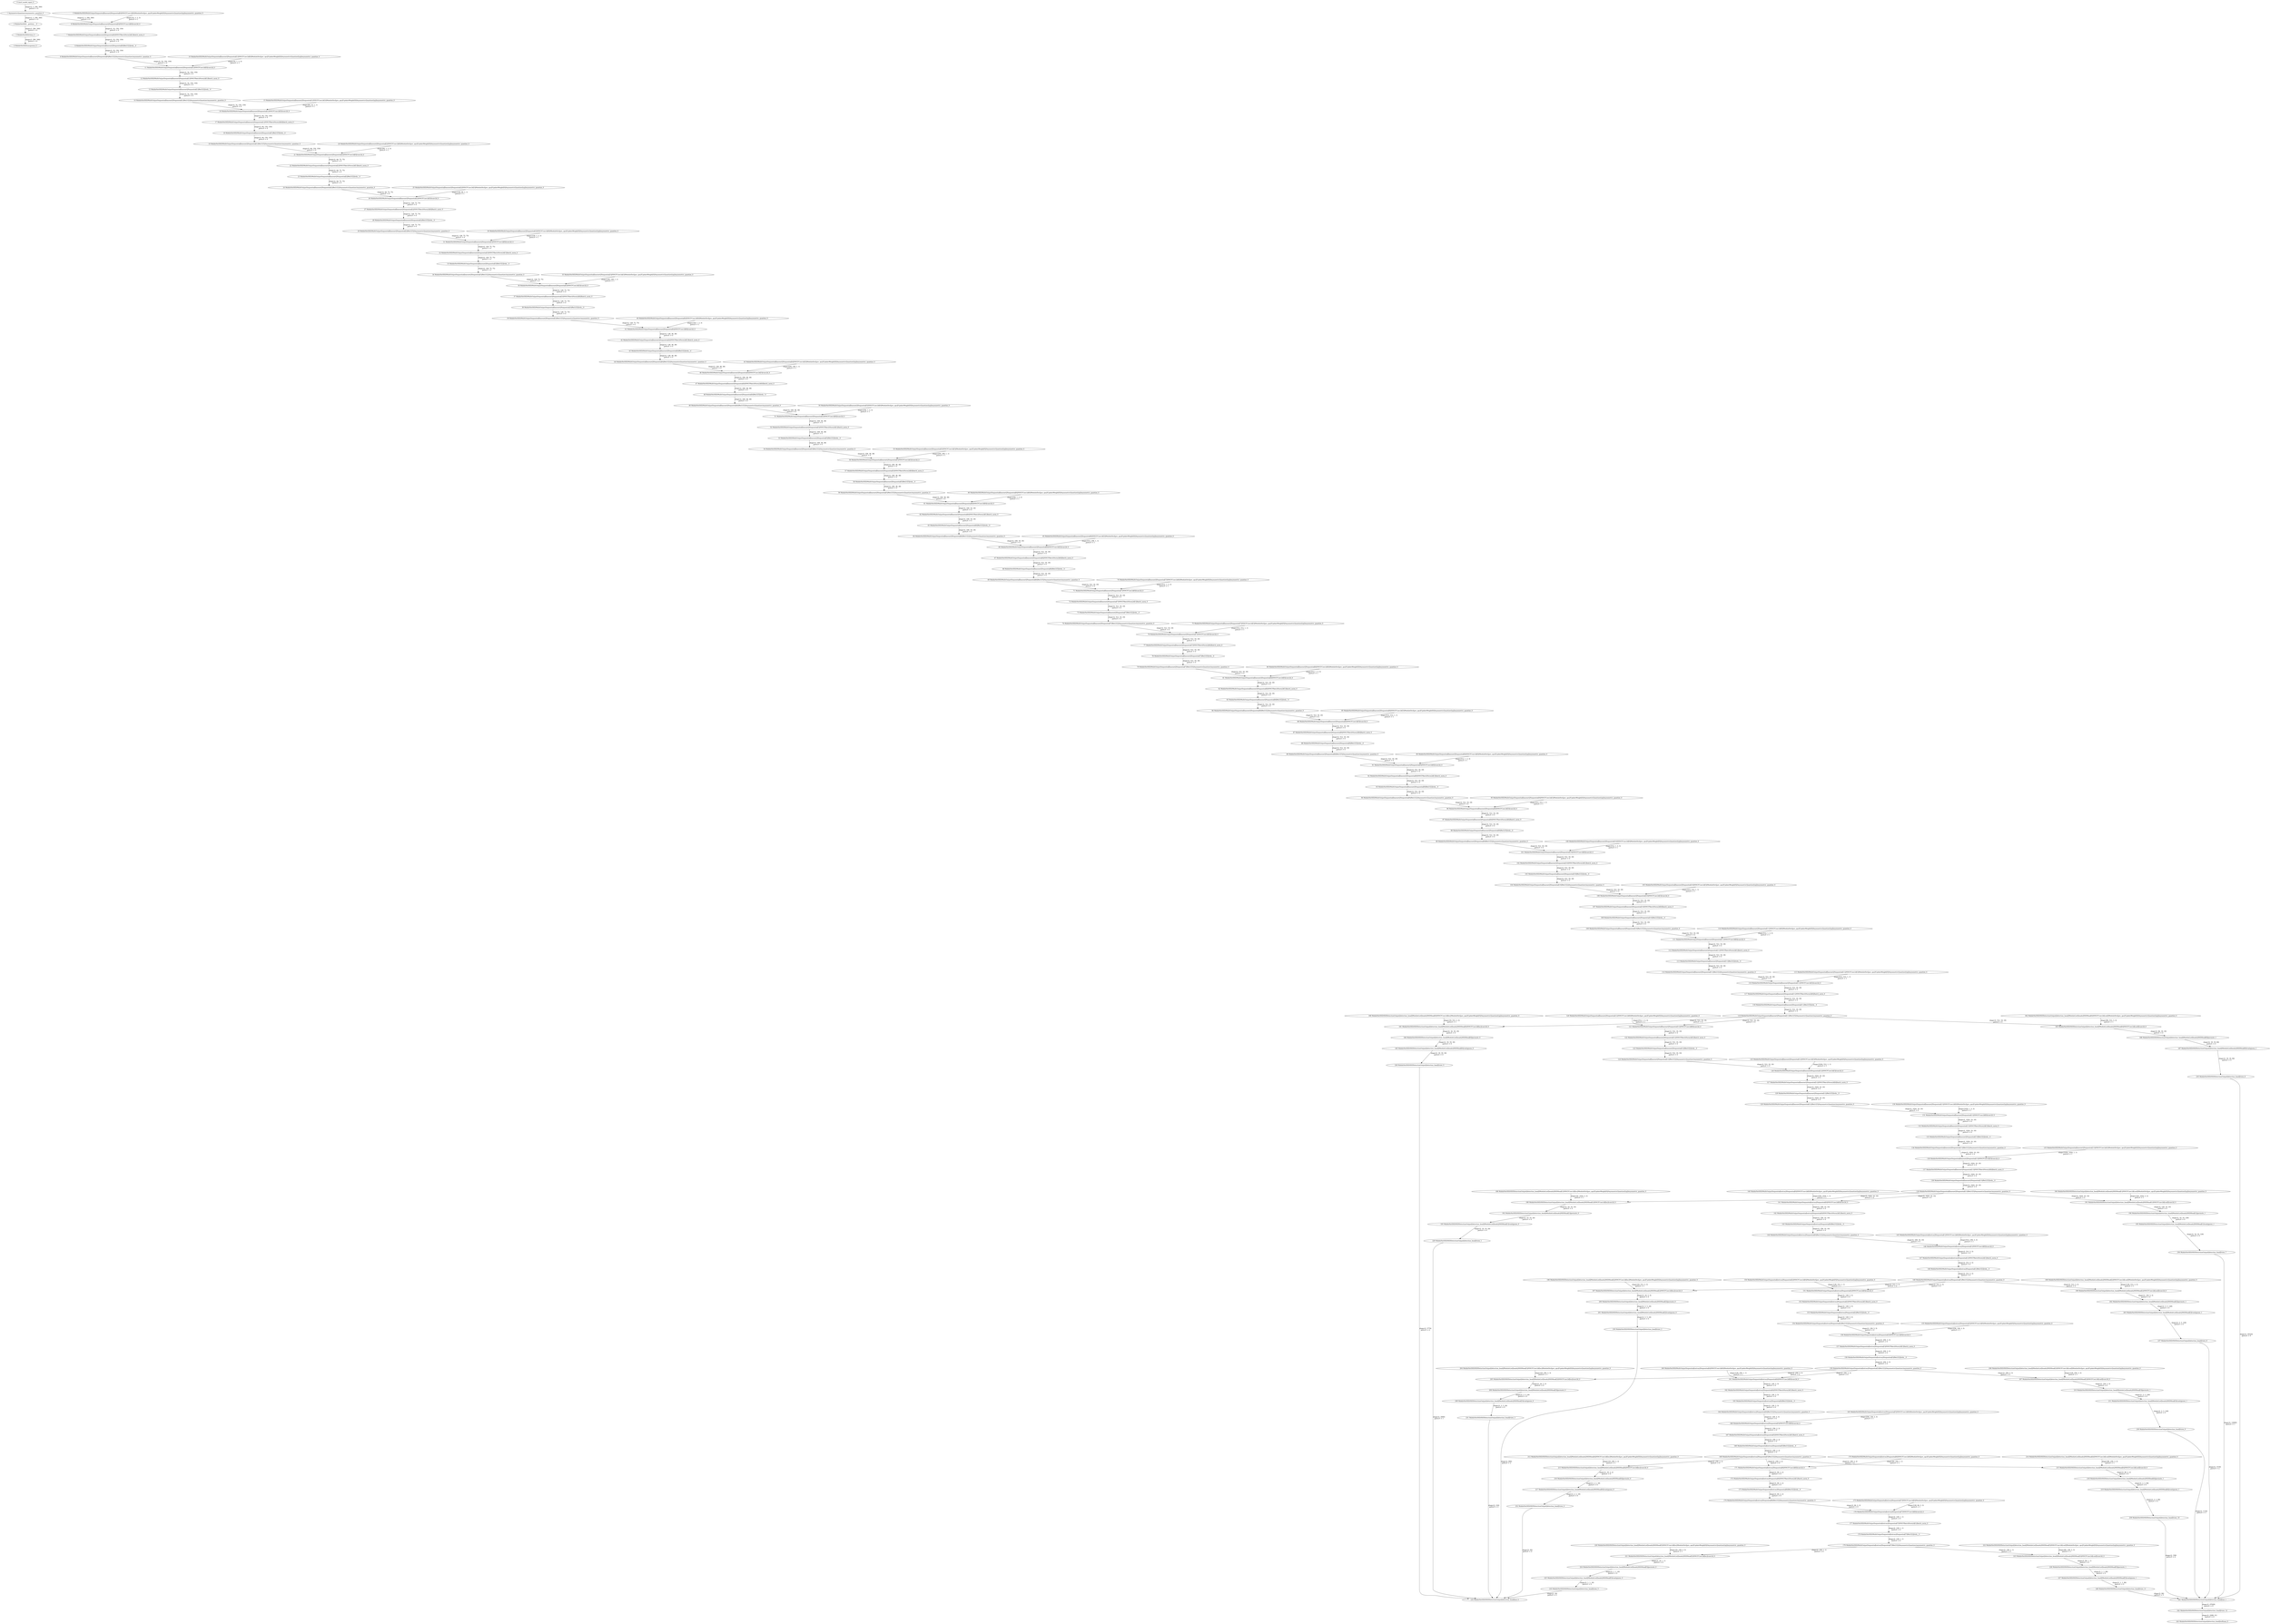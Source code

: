 strict digraph  {
"0 /nncf_model_input_0" [id=0, type=nncf_model_input];
"1 AsymmetricQuantizer/asymmetric_quantize_0" [id=1, type=asymmetric_quantize];
"2 MobileNetSSD/__getitem___0" [id=2, type=__getitem__];
"3 MobileNetSSD/clone_0" [id=3, type=clone];
"4 MobileNetSSD/unsqueeze_0" [id=4, type=unsqueeze];
"5 MobileNetSSD/MultiOutputSequential[basenet]/Sequential[0]/NNCFConv2d[0]/ModuleDict[pre_ops]/UpdateWeight[0]/AsymmetricQuantizer[op]/asymmetric_quantize_0" [id=5, type=asymmetric_quantize];
"6 MobileNetSSD/MultiOutputSequential[basenet]/Sequential[0]/NNCFConv2d[0]/conv2d_0" [id=6, type=conv2d];
"7 MobileNetSSD/MultiOutputSequential[basenet]/Sequential[0]/NNCFBatchNorm2d[1]/batch_norm_0" [id=7, type=batch_norm];
"8 MobileNetSSD/MultiOutputSequential[basenet]/Sequential[0]/ReLU[2]/relu__0" [id=8, type=relu_];
"9 MobileNetSSD/MultiOutputSequential[basenet]/Sequential[0]/ReLU[2]/AsymmetricQuantizer/asymmetric_quantize_0" [id=9, type=asymmetric_quantize];
"10 MobileNetSSD/MultiOutputSequential[basenet]/Sequential[1]/NNCFConv2d[0]/ModuleDict[pre_ops]/UpdateWeight[0]/AsymmetricQuantizer[op]/asymmetric_quantize_0" [id=10, type=asymmetric_quantize];
"11 MobileNetSSD/MultiOutputSequential[basenet]/Sequential[1]/NNCFConv2d[0]/conv2d_0" [id=11, type=conv2d];
"12 MobileNetSSD/MultiOutputSequential[basenet]/Sequential[1]/NNCFBatchNorm2d[1]/batch_norm_0" [id=12, type=batch_norm];
"13 MobileNetSSD/MultiOutputSequential[basenet]/Sequential[1]/ReLU[2]/relu__0" [id=13, type=relu_];
"14 MobileNetSSD/MultiOutputSequential[basenet]/Sequential[1]/ReLU[2]/AsymmetricQuantizer/asymmetric_quantize_0" [id=14, type=asymmetric_quantize];
"15 MobileNetSSD/MultiOutputSequential[basenet]/Sequential[1]/NNCFConv2d[3]/ModuleDict[pre_ops]/UpdateWeight[0]/AsymmetricQuantizer[op]/asymmetric_quantize_0" [id=15, type=asymmetric_quantize];
"16 MobileNetSSD/MultiOutputSequential[basenet]/Sequential[1]/NNCFConv2d[3]/conv2d_0" [id=16, type=conv2d];
"17 MobileNetSSD/MultiOutputSequential[basenet]/Sequential[1]/NNCFBatchNorm2d[4]/batch_norm_0" [id=17, type=batch_norm];
"18 MobileNetSSD/MultiOutputSequential[basenet]/Sequential[1]/ReLU[5]/relu__0" [id=18, type=relu_];
"19 MobileNetSSD/MultiOutputSequential[basenet]/Sequential[1]/ReLU[5]/AsymmetricQuantizer/asymmetric_quantize_0" [id=19, type=asymmetric_quantize];
"20 MobileNetSSD/MultiOutputSequential[basenet]/Sequential[2]/NNCFConv2d[0]/ModuleDict[pre_ops]/UpdateWeight[0]/AsymmetricQuantizer[op]/asymmetric_quantize_0" [id=20, type=asymmetric_quantize];
"21 MobileNetSSD/MultiOutputSequential[basenet]/Sequential[2]/NNCFConv2d[0]/conv2d_0" [id=21, type=conv2d];
"22 MobileNetSSD/MultiOutputSequential[basenet]/Sequential[2]/NNCFBatchNorm2d[1]/batch_norm_0" [id=22, type=batch_norm];
"23 MobileNetSSD/MultiOutputSequential[basenet]/Sequential[2]/ReLU[2]/relu__0" [id=23, type=relu_];
"24 MobileNetSSD/MultiOutputSequential[basenet]/Sequential[2]/ReLU[2]/AsymmetricQuantizer/asymmetric_quantize_0" [id=24, type=asymmetric_quantize];
"25 MobileNetSSD/MultiOutputSequential[basenet]/Sequential[2]/NNCFConv2d[3]/ModuleDict[pre_ops]/UpdateWeight[0]/AsymmetricQuantizer[op]/asymmetric_quantize_0" [id=25, type=asymmetric_quantize];
"26 MobileNetSSD/MultiOutputSequential[basenet]/Sequential[2]/NNCFConv2d[3]/conv2d_0" [id=26, type=conv2d];
"27 MobileNetSSD/MultiOutputSequential[basenet]/Sequential[2]/NNCFBatchNorm2d[4]/batch_norm_0" [id=27, type=batch_norm];
"28 MobileNetSSD/MultiOutputSequential[basenet]/Sequential[2]/ReLU[5]/relu__0" [id=28, type=relu_];
"29 MobileNetSSD/MultiOutputSequential[basenet]/Sequential[2]/ReLU[5]/AsymmetricQuantizer/asymmetric_quantize_0" [id=29, type=asymmetric_quantize];
"30 MobileNetSSD/MultiOutputSequential[basenet]/Sequential[3]/NNCFConv2d[0]/ModuleDict[pre_ops]/UpdateWeight[0]/AsymmetricQuantizer[op]/asymmetric_quantize_0" [id=30, type=asymmetric_quantize];
"31 MobileNetSSD/MultiOutputSequential[basenet]/Sequential[3]/NNCFConv2d[0]/conv2d_0" [id=31, type=conv2d];
"32 MobileNetSSD/MultiOutputSequential[basenet]/Sequential[3]/NNCFBatchNorm2d[1]/batch_norm_0" [id=32, type=batch_norm];
"33 MobileNetSSD/MultiOutputSequential[basenet]/Sequential[3]/ReLU[2]/relu__0" [id=33, type=relu_];
"34 MobileNetSSD/MultiOutputSequential[basenet]/Sequential[3]/ReLU[2]/AsymmetricQuantizer/asymmetric_quantize_0" [id=34, type=asymmetric_quantize];
"35 MobileNetSSD/MultiOutputSequential[basenet]/Sequential[3]/NNCFConv2d[3]/ModuleDict[pre_ops]/UpdateWeight[0]/AsymmetricQuantizer[op]/asymmetric_quantize_0" [id=35, type=asymmetric_quantize];
"36 MobileNetSSD/MultiOutputSequential[basenet]/Sequential[3]/NNCFConv2d[3]/conv2d_0" [id=36, type=conv2d];
"37 MobileNetSSD/MultiOutputSequential[basenet]/Sequential[3]/NNCFBatchNorm2d[4]/batch_norm_0" [id=37, type=batch_norm];
"38 MobileNetSSD/MultiOutputSequential[basenet]/Sequential[3]/ReLU[5]/relu__0" [id=38, type=relu_];
"39 MobileNetSSD/MultiOutputSequential[basenet]/Sequential[3]/ReLU[5]/AsymmetricQuantizer/asymmetric_quantize_0" [id=39, type=asymmetric_quantize];
"40 MobileNetSSD/MultiOutputSequential[basenet]/Sequential[4]/NNCFConv2d[0]/ModuleDict[pre_ops]/UpdateWeight[0]/AsymmetricQuantizer[op]/asymmetric_quantize_0" [id=40, type=asymmetric_quantize];
"41 MobileNetSSD/MultiOutputSequential[basenet]/Sequential[4]/NNCFConv2d[0]/conv2d_0" [id=41, type=conv2d];
"42 MobileNetSSD/MultiOutputSequential[basenet]/Sequential[4]/NNCFBatchNorm2d[1]/batch_norm_0" [id=42, type=batch_norm];
"43 MobileNetSSD/MultiOutputSequential[basenet]/Sequential[4]/ReLU[2]/relu__0" [id=43, type=relu_];
"44 MobileNetSSD/MultiOutputSequential[basenet]/Sequential[4]/ReLU[2]/AsymmetricQuantizer/asymmetric_quantize_0" [id=44, type=asymmetric_quantize];
"45 MobileNetSSD/MultiOutputSequential[basenet]/Sequential[4]/NNCFConv2d[3]/ModuleDict[pre_ops]/UpdateWeight[0]/AsymmetricQuantizer[op]/asymmetric_quantize_0" [id=45, type=asymmetric_quantize];
"46 MobileNetSSD/MultiOutputSequential[basenet]/Sequential[4]/NNCFConv2d[3]/conv2d_0" [id=46, type=conv2d];
"47 MobileNetSSD/MultiOutputSequential[basenet]/Sequential[4]/NNCFBatchNorm2d[4]/batch_norm_0" [id=47, type=batch_norm];
"48 MobileNetSSD/MultiOutputSequential[basenet]/Sequential[4]/ReLU[5]/relu__0" [id=48, type=relu_];
"49 MobileNetSSD/MultiOutputSequential[basenet]/Sequential[4]/ReLU[5]/AsymmetricQuantizer/asymmetric_quantize_0" [id=49, type=asymmetric_quantize];
"50 MobileNetSSD/MultiOutputSequential[basenet]/Sequential[5]/NNCFConv2d[0]/ModuleDict[pre_ops]/UpdateWeight[0]/AsymmetricQuantizer[op]/asymmetric_quantize_0" [id=50, type=asymmetric_quantize];
"51 MobileNetSSD/MultiOutputSequential[basenet]/Sequential[5]/NNCFConv2d[0]/conv2d_0" [id=51, type=conv2d];
"52 MobileNetSSD/MultiOutputSequential[basenet]/Sequential[5]/NNCFBatchNorm2d[1]/batch_norm_0" [id=52, type=batch_norm];
"53 MobileNetSSD/MultiOutputSequential[basenet]/Sequential[5]/ReLU[2]/relu__0" [id=53, type=relu_];
"54 MobileNetSSD/MultiOutputSequential[basenet]/Sequential[5]/ReLU[2]/AsymmetricQuantizer/asymmetric_quantize_0" [id=54, type=asymmetric_quantize];
"55 MobileNetSSD/MultiOutputSequential[basenet]/Sequential[5]/NNCFConv2d[3]/ModuleDict[pre_ops]/UpdateWeight[0]/AsymmetricQuantizer[op]/asymmetric_quantize_0" [id=55, type=asymmetric_quantize];
"56 MobileNetSSD/MultiOutputSequential[basenet]/Sequential[5]/NNCFConv2d[3]/conv2d_0" [id=56, type=conv2d];
"57 MobileNetSSD/MultiOutputSequential[basenet]/Sequential[5]/NNCFBatchNorm2d[4]/batch_norm_0" [id=57, type=batch_norm];
"58 MobileNetSSD/MultiOutputSequential[basenet]/Sequential[5]/ReLU[5]/relu__0" [id=58, type=relu_];
"59 MobileNetSSD/MultiOutputSequential[basenet]/Sequential[5]/ReLU[5]/AsymmetricQuantizer/asymmetric_quantize_0" [id=59, type=asymmetric_quantize];
"60 MobileNetSSD/MultiOutputSequential[basenet]/Sequential[6]/NNCFConv2d[0]/ModuleDict[pre_ops]/UpdateWeight[0]/AsymmetricQuantizer[op]/asymmetric_quantize_0" [id=60, type=asymmetric_quantize];
"61 MobileNetSSD/MultiOutputSequential[basenet]/Sequential[6]/NNCFConv2d[0]/conv2d_0" [id=61, type=conv2d];
"62 MobileNetSSD/MultiOutputSequential[basenet]/Sequential[6]/NNCFBatchNorm2d[1]/batch_norm_0" [id=62, type=batch_norm];
"63 MobileNetSSD/MultiOutputSequential[basenet]/Sequential[6]/ReLU[2]/relu__0" [id=63, type=relu_];
"64 MobileNetSSD/MultiOutputSequential[basenet]/Sequential[6]/ReLU[2]/AsymmetricQuantizer/asymmetric_quantize_0" [id=64, type=asymmetric_quantize];
"65 MobileNetSSD/MultiOutputSequential[basenet]/Sequential[6]/NNCFConv2d[3]/ModuleDict[pre_ops]/UpdateWeight[0]/AsymmetricQuantizer[op]/asymmetric_quantize_0" [id=65, type=asymmetric_quantize];
"66 MobileNetSSD/MultiOutputSequential[basenet]/Sequential[6]/NNCFConv2d[3]/conv2d_0" [id=66, type=conv2d];
"67 MobileNetSSD/MultiOutputSequential[basenet]/Sequential[6]/NNCFBatchNorm2d[4]/batch_norm_0" [id=67, type=batch_norm];
"68 MobileNetSSD/MultiOutputSequential[basenet]/Sequential[6]/ReLU[5]/relu__0" [id=68, type=relu_];
"69 MobileNetSSD/MultiOutputSequential[basenet]/Sequential[6]/ReLU[5]/AsymmetricQuantizer/asymmetric_quantize_0" [id=69, type=asymmetric_quantize];
"70 MobileNetSSD/MultiOutputSequential[basenet]/Sequential[7]/NNCFConv2d[0]/ModuleDict[pre_ops]/UpdateWeight[0]/AsymmetricQuantizer[op]/asymmetric_quantize_0" [id=70, type=asymmetric_quantize];
"71 MobileNetSSD/MultiOutputSequential[basenet]/Sequential[7]/NNCFConv2d[0]/conv2d_0" [id=71, type=conv2d];
"72 MobileNetSSD/MultiOutputSequential[basenet]/Sequential[7]/NNCFBatchNorm2d[1]/batch_norm_0" [id=72, type=batch_norm];
"73 MobileNetSSD/MultiOutputSequential[basenet]/Sequential[7]/ReLU[2]/relu__0" [id=73, type=relu_];
"74 MobileNetSSD/MultiOutputSequential[basenet]/Sequential[7]/ReLU[2]/AsymmetricQuantizer/asymmetric_quantize_0" [id=74, type=asymmetric_quantize];
"75 MobileNetSSD/MultiOutputSequential[basenet]/Sequential[7]/NNCFConv2d[3]/ModuleDict[pre_ops]/UpdateWeight[0]/AsymmetricQuantizer[op]/asymmetric_quantize_0" [id=75, type=asymmetric_quantize];
"76 MobileNetSSD/MultiOutputSequential[basenet]/Sequential[7]/NNCFConv2d[3]/conv2d_0" [id=76, type=conv2d];
"77 MobileNetSSD/MultiOutputSequential[basenet]/Sequential[7]/NNCFBatchNorm2d[4]/batch_norm_0" [id=77, type=batch_norm];
"78 MobileNetSSD/MultiOutputSequential[basenet]/Sequential[7]/ReLU[5]/relu__0" [id=78, type=relu_];
"79 MobileNetSSD/MultiOutputSequential[basenet]/Sequential[7]/ReLU[5]/AsymmetricQuantizer/asymmetric_quantize_0" [id=79, type=asymmetric_quantize];
"80 MobileNetSSD/MultiOutputSequential[basenet]/Sequential[8]/NNCFConv2d[0]/ModuleDict[pre_ops]/UpdateWeight[0]/AsymmetricQuantizer[op]/asymmetric_quantize_0" [id=80, type=asymmetric_quantize];
"81 MobileNetSSD/MultiOutputSequential[basenet]/Sequential[8]/NNCFConv2d[0]/conv2d_0" [id=81, type=conv2d];
"82 MobileNetSSD/MultiOutputSequential[basenet]/Sequential[8]/NNCFBatchNorm2d[1]/batch_norm_0" [id=82, type=batch_norm];
"83 MobileNetSSD/MultiOutputSequential[basenet]/Sequential[8]/ReLU[2]/relu__0" [id=83, type=relu_];
"84 MobileNetSSD/MultiOutputSequential[basenet]/Sequential[8]/ReLU[2]/AsymmetricQuantizer/asymmetric_quantize_0" [id=84, type=asymmetric_quantize];
"85 MobileNetSSD/MultiOutputSequential[basenet]/Sequential[8]/NNCFConv2d[3]/ModuleDict[pre_ops]/UpdateWeight[0]/AsymmetricQuantizer[op]/asymmetric_quantize_0" [id=85, type=asymmetric_quantize];
"86 MobileNetSSD/MultiOutputSequential[basenet]/Sequential[8]/NNCFConv2d[3]/conv2d_0" [id=86, type=conv2d];
"87 MobileNetSSD/MultiOutputSequential[basenet]/Sequential[8]/NNCFBatchNorm2d[4]/batch_norm_0" [id=87, type=batch_norm];
"88 MobileNetSSD/MultiOutputSequential[basenet]/Sequential[8]/ReLU[5]/relu__0" [id=88, type=relu_];
"89 MobileNetSSD/MultiOutputSequential[basenet]/Sequential[8]/ReLU[5]/AsymmetricQuantizer/asymmetric_quantize_0" [id=89, type=asymmetric_quantize];
"90 MobileNetSSD/MultiOutputSequential[basenet]/Sequential[9]/NNCFConv2d[0]/ModuleDict[pre_ops]/UpdateWeight[0]/AsymmetricQuantizer[op]/asymmetric_quantize_0" [id=90, type=asymmetric_quantize];
"91 MobileNetSSD/MultiOutputSequential[basenet]/Sequential[9]/NNCFConv2d[0]/conv2d_0" [id=91, type=conv2d];
"92 MobileNetSSD/MultiOutputSequential[basenet]/Sequential[9]/NNCFBatchNorm2d[1]/batch_norm_0" [id=92, type=batch_norm];
"93 MobileNetSSD/MultiOutputSequential[basenet]/Sequential[9]/ReLU[2]/relu__0" [id=93, type=relu_];
"94 MobileNetSSD/MultiOutputSequential[basenet]/Sequential[9]/ReLU[2]/AsymmetricQuantizer/asymmetric_quantize_0" [id=94, type=asymmetric_quantize];
"95 MobileNetSSD/MultiOutputSequential[basenet]/Sequential[9]/NNCFConv2d[3]/ModuleDict[pre_ops]/UpdateWeight[0]/AsymmetricQuantizer[op]/asymmetric_quantize_0" [id=95, type=asymmetric_quantize];
"96 MobileNetSSD/MultiOutputSequential[basenet]/Sequential[9]/NNCFConv2d[3]/conv2d_0" [id=96, type=conv2d];
"97 MobileNetSSD/MultiOutputSequential[basenet]/Sequential[9]/NNCFBatchNorm2d[4]/batch_norm_0" [id=97, type=batch_norm];
"98 MobileNetSSD/MultiOutputSequential[basenet]/Sequential[9]/ReLU[5]/relu__0" [id=98, type=relu_];
"99 MobileNetSSD/MultiOutputSequential[basenet]/Sequential[9]/ReLU[5]/AsymmetricQuantizer/asymmetric_quantize_0" [id=99, type=asymmetric_quantize];
"100 MobileNetSSD/MultiOutputSequential[basenet]/Sequential[10]/NNCFConv2d[0]/ModuleDict[pre_ops]/UpdateWeight[0]/AsymmetricQuantizer[op]/asymmetric_quantize_0" [id=100, type=asymmetric_quantize];
"101 MobileNetSSD/MultiOutputSequential[basenet]/Sequential[10]/NNCFConv2d[0]/conv2d_0" [id=101, type=conv2d];
"102 MobileNetSSD/MultiOutputSequential[basenet]/Sequential[10]/NNCFBatchNorm2d[1]/batch_norm_0" [id=102, type=batch_norm];
"103 MobileNetSSD/MultiOutputSequential[basenet]/Sequential[10]/ReLU[2]/relu__0" [id=103, type=relu_];
"104 MobileNetSSD/MultiOutputSequential[basenet]/Sequential[10]/ReLU[2]/AsymmetricQuantizer/asymmetric_quantize_0" [id=104, type=asymmetric_quantize];
"105 MobileNetSSD/MultiOutputSequential[basenet]/Sequential[10]/NNCFConv2d[3]/ModuleDict[pre_ops]/UpdateWeight[0]/AsymmetricQuantizer[op]/asymmetric_quantize_0" [id=105, type=asymmetric_quantize];
"106 MobileNetSSD/MultiOutputSequential[basenet]/Sequential[10]/NNCFConv2d[3]/conv2d_0" [id=106, type=conv2d];
"107 MobileNetSSD/MultiOutputSequential[basenet]/Sequential[10]/NNCFBatchNorm2d[4]/batch_norm_0" [id=107, type=batch_norm];
"108 MobileNetSSD/MultiOutputSequential[basenet]/Sequential[10]/ReLU[5]/relu__0" [id=108, type=relu_];
"109 MobileNetSSD/MultiOutputSequential[basenet]/Sequential[10]/ReLU[5]/AsymmetricQuantizer/asymmetric_quantize_0" [id=109, type=asymmetric_quantize];
"110 MobileNetSSD/MultiOutputSequential[basenet]/Sequential[11]/NNCFConv2d[0]/ModuleDict[pre_ops]/UpdateWeight[0]/AsymmetricQuantizer[op]/asymmetric_quantize_0" [id=110, type=asymmetric_quantize];
"111 MobileNetSSD/MultiOutputSequential[basenet]/Sequential[11]/NNCFConv2d[0]/conv2d_0" [id=111, type=conv2d];
"112 MobileNetSSD/MultiOutputSequential[basenet]/Sequential[11]/NNCFBatchNorm2d[1]/batch_norm_0" [id=112, type=batch_norm];
"113 MobileNetSSD/MultiOutputSequential[basenet]/Sequential[11]/ReLU[2]/relu__0" [id=113, type=relu_];
"114 MobileNetSSD/MultiOutputSequential[basenet]/Sequential[11]/ReLU[2]/AsymmetricQuantizer/asymmetric_quantize_0" [id=114, type=asymmetric_quantize];
"115 MobileNetSSD/MultiOutputSequential[basenet]/Sequential[11]/NNCFConv2d[3]/ModuleDict[pre_ops]/UpdateWeight[0]/AsymmetricQuantizer[op]/asymmetric_quantize_0" [id=115, type=asymmetric_quantize];
"116 MobileNetSSD/MultiOutputSequential[basenet]/Sequential[11]/NNCFConv2d[3]/conv2d_0" [id=116, type=conv2d];
"117 MobileNetSSD/MultiOutputSequential[basenet]/Sequential[11]/NNCFBatchNorm2d[4]/batch_norm_0" [id=117, type=batch_norm];
"118 MobileNetSSD/MultiOutputSequential[basenet]/Sequential[11]/ReLU[5]/relu__0" [id=118, type=relu_];
"119 MobileNetSSD/MultiOutputSequential[basenet]/Sequential[11]/ReLU[5]/AsymmetricQuantizer/asymmetric_quantize_0" [id=119, type=asymmetric_quantize];
"120 MobileNetSSD/MultiOutputSequential[basenet]/Sequential[12]/NNCFConv2d[0]/ModuleDict[pre_ops]/UpdateWeight[0]/AsymmetricQuantizer[op]/asymmetric_quantize_0" [id=120, type=asymmetric_quantize];
"121 MobileNetSSD/MultiOutputSequential[basenet]/Sequential[12]/NNCFConv2d[0]/conv2d_0" [id=121, type=conv2d];
"122 MobileNetSSD/MultiOutputSequential[basenet]/Sequential[12]/NNCFBatchNorm2d[1]/batch_norm_0" [id=122, type=batch_norm];
"123 MobileNetSSD/MultiOutputSequential[basenet]/Sequential[12]/ReLU[2]/relu__0" [id=123, type=relu_];
"124 MobileNetSSD/MultiOutputSequential[basenet]/Sequential[12]/ReLU[2]/AsymmetricQuantizer/asymmetric_quantize_0" [id=124, type=asymmetric_quantize];
"125 MobileNetSSD/MultiOutputSequential[basenet]/Sequential[12]/NNCFConv2d[3]/ModuleDict[pre_ops]/UpdateWeight[0]/AsymmetricQuantizer[op]/asymmetric_quantize_0" [id=125, type=asymmetric_quantize];
"126 MobileNetSSD/MultiOutputSequential[basenet]/Sequential[12]/NNCFConv2d[3]/conv2d_0" [id=126, type=conv2d];
"127 MobileNetSSD/MultiOutputSequential[basenet]/Sequential[12]/NNCFBatchNorm2d[4]/batch_norm_0" [id=127, type=batch_norm];
"128 MobileNetSSD/MultiOutputSequential[basenet]/Sequential[12]/ReLU[5]/relu__0" [id=128, type=relu_];
"129 MobileNetSSD/MultiOutputSequential[basenet]/Sequential[12]/ReLU[5]/AsymmetricQuantizer/asymmetric_quantize_0" [id=129, type=asymmetric_quantize];
"130 MobileNetSSD/MultiOutputSequential[basenet]/Sequential[13]/NNCFConv2d[0]/ModuleDict[pre_ops]/UpdateWeight[0]/AsymmetricQuantizer[op]/asymmetric_quantize_0" [id=130, type=asymmetric_quantize];
"131 MobileNetSSD/MultiOutputSequential[basenet]/Sequential[13]/NNCFConv2d[0]/conv2d_0" [id=131, type=conv2d];
"132 MobileNetSSD/MultiOutputSequential[basenet]/Sequential[13]/NNCFBatchNorm2d[1]/batch_norm_0" [id=132, type=batch_norm];
"133 MobileNetSSD/MultiOutputSequential[basenet]/Sequential[13]/ReLU[2]/relu__0" [id=133, type=relu_];
"134 MobileNetSSD/MultiOutputSequential[basenet]/Sequential[13]/ReLU[2]/AsymmetricQuantizer/asymmetric_quantize_0" [id=134, type=asymmetric_quantize];
"135 MobileNetSSD/MultiOutputSequential[basenet]/Sequential[13]/NNCFConv2d[3]/ModuleDict[pre_ops]/UpdateWeight[0]/AsymmetricQuantizer[op]/asymmetric_quantize_0" [id=135, type=asymmetric_quantize];
"136 MobileNetSSD/MultiOutputSequential[basenet]/Sequential[13]/NNCFConv2d[3]/conv2d_0" [id=136, type=conv2d];
"137 MobileNetSSD/MultiOutputSequential[basenet]/Sequential[13]/NNCFBatchNorm2d[4]/batch_norm_0" [id=137, type=batch_norm];
"138 MobileNetSSD/MultiOutputSequential[basenet]/Sequential[13]/ReLU[5]/relu__0" [id=138, type=relu_];
"139 MobileNetSSD/MultiOutputSequential[basenet]/Sequential[13]/ReLU[5]/AsymmetricQuantizer/asymmetric_quantize_0" [id=139, type=asymmetric_quantize];
"140 MobileNetSSD/MultiOutputSequential[extras]/Sequential[0]/NNCFConv2d[0]/ModuleDict[pre_ops]/UpdateWeight[0]/AsymmetricQuantizer[op]/asymmetric_quantize_0" [id=140, type=asymmetric_quantize];
"141 MobileNetSSD/MultiOutputSequential[extras]/Sequential[0]/NNCFConv2d[0]/conv2d_0" [id=141, type=conv2d];
"142 MobileNetSSD/MultiOutputSequential[extras]/Sequential[0]/NNCFBatchNorm2d[1]/batch_norm_0" [id=142, type=batch_norm];
"143 MobileNetSSD/MultiOutputSequential[extras]/Sequential[0]/ReLU[2]/relu__0" [id=143, type=relu_];
"144 MobileNetSSD/MultiOutputSequential[extras]/Sequential[0]/ReLU[2]/AsymmetricQuantizer/asymmetric_quantize_0" [id=144, type=asymmetric_quantize];
"145 MobileNetSSD/MultiOutputSequential[extras]/Sequential[1]/NNCFConv2d[0]/ModuleDict[pre_ops]/UpdateWeight[0]/AsymmetricQuantizer[op]/asymmetric_quantize_0" [id=145, type=asymmetric_quantize];
"146 MobileNetSSD/MultiOutputSequential[extras]/Sequential[1]/NNCFConv2d[0]/conv2d_0" [id=146, type=conv2d];
"147 MobileNetSSD/MultiOutputSequential[extras]/Sequential[1]/NNCFBatchNorm2d[1]/batch_norm_0" [id=147, type=batch_norm];
"148 MobileNetSSD/MultiOutputSequential[extras]/Sequential[1]/ReLU[2]/relu__0" [id=148, type=relu_];
"149 MobileNetSSD/MultiOutputSequential[extras]/Sequential[1]/ReLU[2]/AsymmetricQuantizer/asymmetric_quantize_0" [id=149, type=asymmetric_quantize];
"150 MobileNetSSD/MultiOutputSequential[extras]/Sequential[2]/NNCFConv2d[0]/ModuleDict[pre_ops]/UpdateWeight[0]/AsymmetricQuantizer[op]/asymmetric_quantize_0" [id=150, type=asymmetric_quantize];
"151 MobileNetSSD/MultiOutputSequential[extras]/Sequential[2]/NNCFConv2d[0]/conv2d_0" [id=151, type=conv2d];
"152 MobileNetSSD/MultiOutputSequential[extras]/Sequential[2]/NNCFBatchNorm2d[1]/batch_norm_0" [id=152, type=batch_norm];
"153 MobileNetSSD/MultiOutputSequential[extras]/Sequential[2]/ReLU[2]/relu__0" [id=153, type=relu_];
"154 MobileNetSSD/MultiOutputSequential[extras]/Sequential[2]/ReLU[2]/AsymmetricQuantizer/asymmetric_quantize_0" [id=154, type=asymmetric_quantize];
"155 MobileNetSSD/MultiOutputSequential[extras]/Sequential[3]/NNCFConv2d[0]/ModuleDict[pre_ops]/UpdateWeight[0]/AsymmetricQuantizer[op]/asymmetric_quantize_0" [id=155, type=asymmetric_quantize];
"156 MobileNetSSD/MultiOutputSequential[extras]/Sequential[3]/NNCFConv2d[0]/conv2d_0" [id=156, type=conv2d];
"157 MobileNetSSD/MultiOutputSequential[extras]/Sequential[3]/NNCFBatchNorm2d[1]/batch_norm_0" [id=157, type=batch_norm];
"158 MobileNetSSD/MultiOutputSequential[extras]/Sequential[3]/ReLU[2]/relu__0" [id=158, type=relu_];
"159 MobileNetSSD/MultiOutputSequential[extras]/Sequential[3]/ReLU[2]/AsymmetricQuantizer/asymmetric_quantize_0" [id=159, type=asymmetric_quantize];
"160 MobileNetSSD/MultiOutputSequential[extras]/Sequential[4]/NNCFConv2d[0]/ModuleDict[pre_ops]/UpdateWeight[0]/AsymmetricQuantizer[op]/asymmetric_quantize_0" [id=160, type=asymmetric_quantize];
"161 MobileNetSSD/MultiOutputSequential[extras]/Sequential[4]/NNCFConv2d[0]/conv2d_0" [id=161, type=conv2d];
"162 MobileNetSSD/MultiOutputSequential[extras]/Sequential[4]/NNCFBatchNorm2d[1]/batch_norm_0" [id=162, type=batch_norm];
"163 MobileNetSSD/MultiOutputSequential[extras]/Sequential[4]/ReLU[2]/relu__0" [id=163, type=relu_];
"164 MobileNetSSD/MultiOutputSequential[extras]/Sequential[4]/ReLU[2]/AsymmetricQuantizer/asymmetric_quantize_0" [id=164, type=asymmetric_quantize];
"165 MobileNetSSD/MultiOutputSequential[extras]/Sequential[5]/NNCFConv2d[0]/ModuleDict[pre_ops]/UpdateWeight[0]/AsymmetricQuantizer[op]/asymmetric_quantize_0" [id=165, type=asymmetric_quantize];
"166 MobileNetSSD/MultiOutputSequential[extras]/Sequential[5]/NNCFConv2d[0]/conv2d_0" [id=166, type=conv2d];
"167 MobileNetSSD/MultiOutputSequential[extras]/Sequential[5]/NNCFBatchNorm2d[1]/batch_norm_0" [id=167, type=batch_norm];
"168 MobileNetSSD/MultiOutputSequential[extras]/Sequential[5]/ReLU[2]/relu__0" [id=168, type=relu_];
"169 MobileNetSSD/MultiOutputSequential[extras]/Sequential[5]/ReLU[2]/AsymmetricQuantizer/asymmetric_quantize_0" [id=169, type=asymmetric_quantize];
"170 MobileNetSSD/MultiOutputSequential[extras]/Sequential[6]/NNCFConv2d[0]/ModuleDict[pre_ops]/UpdateWeight[0]/AsymmetricQuantizer[op]/asymmetric_quantize_0" [id=170, type=asymmetric_quantize];
"171 MobileNetSSD/MultiOutputSequential[extras]/Sequential[6]/NNCFConv2d[0]/conv2d_0" [id=171, type=conv2d];
"172 MobileNetSSD/MultiOutputSequential[extras]/Sequential[6]/NNCFBatchNorm2d[1]/batch_norm_0" [id=172, type=batch_norm];
"173 MobileNetSSD/MultiOutputSequential[extras]/Sequential[6]/ReLU[2]/relu__0" [id=173, type=relu_];
"174 MobileNetSSD/MultiOutputSequential[extras]/Sequential[6]/ReLU[2]/AsymmetricQuantizer/asymmetric_quantize_0" [id=174, type=asymmetric_quantize];
"175 MobileNetSSD/MultiOutputSequential[extras]/Sequential[7]/NNCFConv2d[0]/ModuleDict[pre_ops]/UpdateWeight[0]/AsymmetricQuantizer[op]/asymmetric_quantize_0" [id=175, type=asymmetric_quantize];
"176 MobileNetSSD/MultiOutputSequential[extras]/Sequential[7]/NNCFConv2d[0]/conv2d_0" [id=176, type=conv2d];
"177 MobileNetSSD/MultiOutputSequential[extras]/Sequential[7]/NNCFBatchNorm2d[1]/batch_norm_0" [id=177, type=batch_norm];
"178 MobileNetSSD/MultiOutputSequential[extras]/Sequential[7]/ReLU[2]/relu__0" [id=178, type=relu_];
"179 MobileNetSSD/MultiOutputSequential[extras]/Sequential[7]/ReLU[2]/AsymmetricQuantizer/asymmetric_quantize_0" [id=179, type=asymmetric_quantize];
"180 MobileNetSSD/SSDDetectionOutput[detection_head]/ModuleList[heads]/SSDHead[0]/NNCFConv2d[loc]/ModuleDict[pre_ops]/UpdateWeight[0]/AsymmetricQuantizer[op]/asymmetric_quantize_0" [id=180, type=asymmetric_quantize];
"181 MobileNetSSD/SSDDetectionOutput[detection_head]/ModuleList[heads]/SSDHead[0]/NNCFConv2d[loc]/conv2d_0" [id=181, type=conv2d];
"182 MobileNetSSD/SSDDetectionOutput[detection_head]/ModuleList[heads]/SSDHead[0]/NNCFConv2d[conf]/ModuleDict[pre_ops]/UpdateWeight[0]/AsymmetricQuantizer[op]/asymmetric_quantize_0" [id=182, type=asymmetric_quantize];
"183 MobileNetSSD/SSDDetectionOutput[detection_head]/ModuleList[heads]/SSDHead[0]/NNCFConv2d[conf]/conv2d_0" [id=183, type=conv2d];
"184 MobileNetSSD/SSDDetectionOutput[detection_head]/ModuleList[heads]/SSDHead[0]/permute_0" [id=184, type=permute];
"185 MobileNetSSD/SSDDetectionOutput[detection_head]/ModuleList[heads]/SSDHead[0]/contiguous_0" [id=185, type=contiguous];
"186 MobileNetSSD/SSDDetectionOutput[detection_head]/ModuleList[heads]/SSDHead[0]/permute_1" [id=186, type=permute];
"187 MobileNetSSD/SSDDetectionOutput[detection_head]/ModuleList[heads]/SSDHead[0]/contiguous_1" [id=187, type=contiguous];
"188 MobileNetSSD/SSDDetectionOutput[detection_head]/ModuleList[heads]/SSDHead[1]/NNCFConv2d[loc]/ModuleDict[pre_ops]/UpdateWeight[0]/AsymmetricQuantizer[op]/asymmetric_quantize_0" [id=188, type=asymmetric_quantize];
"189 MobileNetSSD/SSDDetectionOutput[detection_head]/ModuleList[heads]/SSDHead[1]/NNCFConv2d[loc]/conv2d_0" [id=189, type=conv2d];
"190 MobileNetSSD/SSDDetectionOutput[detection_head]/ModuleList[heads]/SSDHead[1]/NNCFConv2d[conf]/ModuleDict[pre_ops]/UpdateWeight[0]/AsymmetricQuantizer[op]/asymmetric_quantize_0" [id=190, type=asymmetric_quantize];
"191 MobileNetSSD/SSDDetectionOutput[detection_head]/ModuleList[heads]/SSDHead[1]/NNCFConv2d[conf]/conv2d_0" [id=191, type=conv2d];
"192 MobileNetSSD/SSDDetectionOutput[detection_head]/ModuleList[heads]/SSDHead[1]/permute_0" [id=192, type=permute];
"193 MobileNetSSD/SSDDetectionOutput[detection_head]/ModuleList[heads]/SSDHead[1]/contiguous_0" [id=193, type=contiguous];
"194 MobileNetSSD/SSDDetectionOutput[detection_head]/ModuleList[heads]/SSDHead[1]/permute_1" [id=194, type=permute];
"195 MobileNetSSD/SSDDetectionOutput[detection_head]/ModuleList[heads]/SSDHead[1]/contiguous_1" [id=195, type=contiguous];
"196 MobileNetSSD/SSDDetectionOutput[detection_head]/ModuleList[heads]/SSDHead[2]/NNCFConv2d[loc]/ModuleDict[pre_ops]/UpdateWeight[0]/AsymmetricQuantizer[op]/asymmetric_quantize_0" [id=196, type=asymmetric_quantize];
"197 MobileNetSSD/SSDDetectionOutput[detection_head]/ModuleList[heads]/SSDHead[2]/NNCFConv2d[loc]/conv2d_0" [id=197, type=conv2d];
"198 MobileNetSSD/SSDDetectionOutput[detection_head]/ModuleList[heads]/SSDHead[2]/NNCFConv2d[conf]/ModuleDict[pre_ops]/UpdateWeight[0]/AsymmetricQuantizer[op]/asymmetric_quantize_0" [id=198, type=asymmetric_quantize];
"199 MobileNetSSD/SSDDetectionOutput[detection_head]/ModuleList[heads]/SSDHead[2]/NNCFConv2d[conf]/conv2d_0" [id=199, type=conv2d];
"200 MobileNetSSD/SSDDetectionOutput[detection_head]/ModuleList[heads]/SSDHead[2]/permute_0" [id=200, type=permute];
"201 MobileNetSSD/SSDDetectionOutput[detection_head]/ModuleList[heads]/SSDHead[2]/contiguous_0" [id=201, type=contiguous];
"202 MobileNetSSD/SSDDetectionOutput[detection_head]/ModuleList[heads]/SSDHead[2]/permute_1" [id=202, type=permute];
"203 MobileNetSSD/SSDDetectionOutput[detection_head]/ModuleList[heads]/SSDHead[2]/contiguous_1" [id=203, type=contiguous];
"204 MobileNetSSD/SSDDetectionOutput[detection_head]/ModuleList[heads]/SSDHead[3]/NNCFConv2d[loc]/ModuleDict[pre_ops]/UpdateWeight[0]/AsymmetricQuantizer[op]/asymmetric_quantize_0" [id=204, type=asymmetric_quantize];
"205 MobileNetSSD/SSDDetectionOutput[detection_head]/ModuleList[heads]/SSDHead[3]/NNCFConv2d[loc]/conv2d_0" [id=205, type=conv2d];
"206 MobileNetSSD/SSDDetectionOutput[detection_head]/ModuleList[heads]/SSDHead[3]/NNCFConv2d[conf]/ModuleDict[pre_ops]/UpdateWeight[0]/AsymmetricQuantizer[op]/asymmetric_quantize_0" [id=206, type=asymmetric_quantize];
"207 MobileNetSSD/SSDDetectionOutput[detection_head]/ModuleList[heads]/SSDHead[3]/NNCFConv2d[conf]/conv2d_0" [id=207, type=conv2d];
"208 MobileNetSSD/SSDDetectionOutput[detection_head]/ModuleList[heads]/SSDHead[3]/permute_0" [id=208, type=permute];
"209 MobileNetSSD/SSDDetectionOutput[detection_head]/ModuleList[heads]/SSDHead[3]/contiguous_0" [id=209, type=contiguous];
"210 MobileNetSSD/SSDDetectionOutput[detection_head]/ModuleList[heads]/SSDHead[3]/permute_1" [id=210, type=permute];
"211 MobileNetSSD/SSDDetectionOutput[detection_head]/ModuleList[heads]/SSDHead[3]/contiguous_1" [id=211, type=contiguous];
"212 MobileNetSSD/SSDDetectionOutput[detection_head]/ModuleList[heads]/SSDHead[4]/NNCFConv2d[loc]/ModuleDict[pre_ops]/UpdateWeight[0]/AsymmetricQuantizer[op]/asymmetric_quantize_0" [id=212, type=asymmetric_quantize];
"213 MobileNetSSD/SSDDetectionOutput[detection_head]/ModuleList[heads]/SSDHead[4]/NNCFConv2d[loc]/conv2d_0" [id=213, type=conv2d];
"214 MobileNetSSD/SSDDetectionOutput[detection_head]/ModuleList[heads]/SSDHead[4]/NNCFConv2d[conf]/ModuleDict[pre_ops]/UpdateWeight[0]/AsymmetricQuantizer[op]/asymmetric_quantize_0" [id=214, type=asymmetric_quantize];
"215 MobileNetSSD/SSDDetectionOutput[detection_head]/ModuleList[heads]/SSDHead[4]/NNCFConv2d[conf]/conv2d_0" [id=215, type=conv2d];
"216 MobileNetSSD/SSDDetectionOutput[detection_head]/ModuleList[heads]/SSDHead[4]/permute_0" [id=216, type=permute];
"217 MobileNetSSD/SSDDetectionOutput[detection_head]/ModuleList[heads]/SSDHead[4]/contiguous_0" [id=217, type=contiguous];
"218 MobileNetSSD/SSDDetectionOutput[detection_head]/ModuleList[heads]/SSDHead[4]/permute_1" [id=218, type=permute];
"219 MobileNetSSD/SSDDetectionOutput[detection_head]/ModuleList[heads]/SSDHead[4]/contiguous_1" [id=219, type=contiguous];
"220 MobileNetSSD/SSDDetectionOutput[detection_head]/ModuleList[heads]/SSDHead[5]/NNCFConv2d[loc]/ModuleDict[pre_ops]/UpdateWeight[0]/AsymmetricQuantizer[op]/asymmetric_quantize_0" [id=220, type=asymmetric_quantize];
"221 MobileNetSSD/SSDDetectionOutput[detection_head]/ModuleList[heads]/SSDHead[5]/NNCFConv2d[loc]/conv2d_0" [id=221, type=conv2d];
"222 MobileNetSSD/SSDDetectionOutput[detection_head]/ModuleList[heads]/SSDHead[5]/NNCFConv2d[conf]/ModuleDict[pre_ops]/UpdateWeight[0]/AsymmetricQuantizer[op]/asymmetric_quantize_0" [id=222, type=asymmetric_quantize];
"223 MobileNetSSD/SSDDetectionOutput[detection_head]/ModuleList[heads]/SSDHead[5]/NNCFConv2d[conf]/conv2d_0" [id=223, type=conv2d];
"224 MobileNetSSD/SSDDetectionOutput[detection_head]/ModuleList[heads]/SSDHead[5]/permute_0" [id=224, type=permute];
"225 MobileNetSSD/SSDDetectionOutput[detection_head]/ModuleList[heads]/SSDHead[5]/contiguous_0" [id=225, type=contiguous];
"226 MobileNetSSD/SSDDetectionOutput[detection_head]/ModuleList[heads]/SSDHead[5]/permute_1" [id=226, type=permute];
"227 MobileNetSSD/SSDDetectionOutput[detection_head]/ModuleList[heads]/SSDHead[5]/contiguous_1" [id=227, type=contiguous];
"228 MobileNetSSD/SSDDetectionOutput[detection_head]/view_0" [id=228, type=view];
"229 MobileNetSSD/SSDDetectionOutput[detection_head]/view_1" [id=229, type=view];
"230 MobileNetSSD/SSDDetectionOutput[detection_head]/view_2" [id=230, type=view];
"231 MobileNetSSD/SSDDetectionOutput[detection_head]/view_3" [id=231, type=view];
"232 MobileNetSSD/SSDDetectionOutput[detection_head]/view_4" [id=232, type=view];
"233 MobileNetSSD/SSDDetectionOutput[detection_head]/view_5" [id=233, type=view];
"234 MobileNetSSD/SSDDetectionOutput[detection_head]/cat_0" [id=234, type=cat];
"235 MobileNetSSD/SSDDetectionOutput[detection_head]/view_6" [id=235, type=view];
"236 MobileNetSSD/SSDDetectionOutput[detection_head]/view_7" [id=236, type=view];
"237 MobileNetSSD/SSDDetectionOutput[detection_head]/view_8" [id=237, type=view];
"238 MobileNetSSD/SSDDetectionOutput[detection_head]/view_9" [id=238, type=view];
"239 MobileNetSSD/SSDDetectionOutput[detection_head]/view_10" [id=239, type=view];
"240 MobileNetSSD/SSDDetectionOutput[detection_head]/view_11" [id=240, type=view];
"241 MobileNetSSD/SSDDetectionOutput[detection_head]/cat_1" [id=241, type=cat];
"242 MobileNetSSD/SSDDetectionOutput[detection_head]/view_12" [id=242, type=view];
"243 MobileNetSSD/SSDDetectionOutput[detection_head]/softmax_0" [id=243, type=softmax];
"0 /nncf_model_input_0" -> "1 AsymmetricQuantizer/asymmetric_quantize_0"  [label="shape:(2, 3, 300, 300)\nports:0 -> 0", style=solid];
"1 AsymmetricQuantizer/asymmetric_quantize_0" -> "2 MobileNetSSD/__getitem___0"  [label="shape:(2, 3, 300, 300)\nports:0 -> 0", style=solid];
"1 AsymmetricQuantizer/asymmetric_quantize_0" -> "6 MobileNetSSD/MultiOutputSequential[basenet]/Sequential[0]/NNCFConv2d[0]/conv2d_0"  [label="shape:(2, 3, 300, 300)\nports:0 -> 0", style=solid];
"2 MobileNetSSD/__getitem___0" -> "3 MobileNetSSD/clone_0"  [label="shape:(3, 300, 300)\nports:0 -> 0", style=solid];
"3 MobileNetSSD/clone_0" -> "4 MobileNetSSD/unsqueeze_0"  [label="shape:(3, 300, 300)\nports:0 -> 0", style=solid];
"5 MobileNetSSD/MultiOutputSequential[basenet]/Sequential[0]/NNCFConv2d[0]/ModuleDict[pre_ops]/UpdateWeight[0]/AsymmetricQuantizer[op]/asymmetric_quantize_0" -> "6 MobileNetSSD/MultiOutputSequential[basenet]/Sequential[0]/NNCFConv2d[0]/conv2d_0"  [label="shape:(32, 3, 3, 3)\nports:0 -> 1", style=solid];
"6 MobileNetSSD/MultiOutputSequential[basenet]/Sequential[0]/NNCFConv2d[0]/conv2d_0" -> "7 MobileNetSSD/MultiOutputSequential[basenet]/Sequential[0]/NNCFBatchNorm2d[1]/batch_norm_0"  [label="shape:(2, 32, 150, 150)\nports:0 -> 0", style=solid];
"7 MobileNetSSD/MultiOutputSequential[basenet]/Sequential[0]/NNCFBatchNorm2d[1]/batch_norm_0" -> "8 MobileNetSSD/MultiOutputSequential[basenet]/Sequential[0]/ReLU[2]/relu__0"  [label="shape:(2, 32, 150, 150)\nports:0 -> 0", style=solid];
"8 MobileNetSSD/MultiOutputSequential[basenet]/Sequential[0]/ReLU[2]/relu__0" -> "9 MobileNetSSD/MultiOutputSequential[basenet]/Sequential[0]/ReLU[2]/AsymmetricQuantizer/asymmetric_quantize_0"  [label="shape:(2, 32, 150, 150)\nports:0 -> 0", style=solid];
"9 MobileNetSSD/MultiOutputSequential[basenet]/Sequential[0]/ReLU[2]/AsymmetricQuantizer/asymmetric_quantize_0" -> "11 MobileNetSSD/MultiOutputSequential[basenet]/Sequential[1]/NNCFConv2d[0]/conv2d_0"  [label="shape:(2, 32, 150, 150)\nports:0 -> 0", style=solid];
"10 MobileNetSSD/MultiOutputSequential[basenet]/Sequential[1]/NNCFConv2d[0]/ModuleDict[pre_ops]/UpdateWeight[0]/AsymmetricQuantizer[op]/asymmetric_quantize_0" -> "11 MobileNetSSD/MultiOutputSequential[basenet]/Sequential[1]/NNCFConv2d[0]/conv2d_0"  [label="shape:(32, 1, 3, 3)\nports:0 -> 1", style=solid];
"11 MobileNetSSD/MultiOutputSequential[basenet]/Sequential[1]/NNCFConv2d[0]/conv2d_0" -> "12 MobileNetSSD/MultiOutputSequential[basenet]/Sequential[1]/NNCFBatchNorm2d[1]/batch_norm_0"  [label="shape:(2, 32, 150, 150)\nports:0 -> 0", style=solid];
"12 MobileNetSSD/MultiOutputSequential[basenet]/Sequential[1]/NNCFBatchNorm2d[1]/batch_norm_0" -> "13 MobileNetSSD/MultiOutputSequential[basenet]/Sequential[1]/ReLU[2]/relu__0"  [label="shape:(2, 32, 150, 150)\nports:0 -> 0", style=solid];
"13 MobileNetSSD/MultiOutputSequential[basenet]/Sequential[1]/ReLU[2]/relu__0" -> "14 MobileNetSSD/MultiOutputSequential[basenet]/Sequential[1]/ReLU[2]/AsymmetricQuantizer/asymmetric_quantize_0"  [label="shape:(2, 32, 150, 150)\nports:0 -> 0", style=solid];
"14 MobileNetSSD/MultiOutputSequential[basenet]/Sequential[1]/ReLU[2]/AsymmetricQuantizer/asymmetric_quantize_0" -> "16 MobileNetSSD/MultiOutputSequential[basenet]/Sequential[1]/NNCFConv2d[3]/conv2d_0"  [label="shape:(2, 32, 150, 150)\nports:0 -> 0", style=solid];
"15 MobileNetSSD/MultiOutputSequential[basenet]/Sequential[1]/NNCFConv2d[3]/ModuleDict[pre_ops]/UpdateWeight[0]/AsymmetricQuantizer[op]/asymmetric_quantize_0" -> "16 MobileNetSSD/MultiOutputSequential[basenet]/Sequential[1]/NNCFConv2d[3]/conv2d_0"  [label="shape:(64, 32, 1, 1)\nports:0 -> 1", style=solid];
"16 MobileNetSSD/MultiOutputSequential[basenet]/Sequential[1]/NNCFConv2d[3]/conv2d_0" -> "17 MobileNetSSD/MultiOutputSequential[basenet]/Sequential[1]/NNCFBatchNorm2d[4]/batch_norm_0"  [label="shape:(2, 64, 150, 150)\nports:0 -> 0", style=solid];
"17 MobileNetSSD/MultiOutputSequential[basenet]/Sequential[1]/NNCFBatchNorm2d[4]/batch_norm_0" -> "18 MobileNetSSD/MultiOutputSequential[basenet]/Sequential[1]/ReLU[5]/relu__0"  [label="shape:(2, 64, 150, 150)\nports:0 -> 0", style=solid];
"18 MobileNetSSD/MultiOutputSequential[basenet]/Sequential[1]/ReLU[5]/relu__0" -> "19 MobileNetSSD/MultiOutputSequential[basenet]/Sequential[1]/ReLU[5]/AsymmetricQuantizer/asymmetric_quantize_0"  [label="shape:(2, 64, 150, 150)\nports:0 -> 0", style=solid];
"19 MobileNetSSD/MultiOutputSequential[basenet]/Sequential[1]/ReLU[5]/AsymmetricQuantizer/asymmetric_quantize_0" -> "21 MobileNetSSD/MultiOutputSequential[basenet]/Sequential[2]/NNCFConv2d[0]/conv2d_0"  [label="shape:(2, 64, 150, 150)\nports:0 -> 0", style=solid];
"20 MobileNetSSD/MultiOutputSequential[basenet]/Sequential[2]/NNCFConv2d[0]/ModuleDict[pre_ops]/UpdateWeight[0]/AsymmetricQuantizer[op]/asymmetric_quantize_0" -> "21 MobileNetSSD/MultiOutputSequential[basenet]/Sequential[2]/NNCFConv2d[0]/conv2d_0"  [label="shape:(64, 1, 3, 3)\nports:0 -> 1", style=solid];
"21 MobileNetSSD/MultiOutputSequential[basenet]/Sequential[2]/NNCFConv2d[0]/conv2d_0" -> "22 MobileNetSSD/MultiOutputSequential[basenet]/Sequential[2]/NNCFBatchNorm2d[1]/batch_norm_0"  [label="shape:(2, 64, 75, 75)\nports:0 -> 0", style=solid];
"22 MobileNetSSD/MultiOutputSequential[basenet]/Sequential[2]/NNCFBatchNorm2d[1]/batch_norm_0" -> "23 MobileNetSSD/MultiOutputSequential[basenet]/Sequential[2]/ReLU[2]/relu__0"  [label="shape:(2, 64, 75, 75)\nports:0 -> 0", style=solid];
"23 MobileNetSSD/MultiOutputSequential[basenet]/Sequential[2]/ReLU[2]/relu__0" -> "24 MobileNetSSD/MultiOutputSequential[basenet]/Sequential[2]/ReLU[2]/AsymmetricQuantizer/asymmetric_quantize_0"  [label="shape:(2, 64, 75, 75)\nports:0 -> 0", style=solid];
"24 MobileNetSSD/MultiOutputSequential[basenet]/Sequential[2]/ReLU[2]/AsymmetricQuantizer/asymmetric_quantize_0" -> "26 MobileNetSSD/MultiOutputSequential[basenet]/Sequential[2]/NNCFConv2d[3]/conv2d_0"  [label="shape:(2, 64, 75, 75)\nports:0 -> 0", style=solid];
"25 MobileNetSSD/MultiOutputSequential[basenet]/Sequential[2]/NNCFConv2d[3]/ModuleDict[pre_ops]/UpdateWeight[0]/AsymmetricQuantizer[op]/asymmetric_quantize_0" -> "26 MobileNetSSD/MultiOutputSequential[basenet]/Sequential[2]/NNCFConv2d[3]/conv2d_0"  [label="shape:(128, 64, 1, 1)\nports:0 -> 1", style=solid];
"26 MobileNetSSD/MultiOutputSequential[basenet]/Sequential[2]/NNCFConv2d[3]/conv2d_0" -> "27 MobileNetSSD/MultiOutputSequential[basenet]/Sequential[2]/NNCFBatchNorm2d[4]/batch_norm_0"  [label="shape:(2, 128, 75, 75)\nports:0 -> 0", style=solid];
"27 MobileNetSSD/MultiOutputSequential[basenet]/Sequential[2]/NNCFBatchNorm2d[4]/batch_norm_0" -> "28 MobileNetSSD/MultiOutputSequential[basenet]/Sequential[2]/ReLU[5]/relu__0"  [label="shape:(2, 128, 75, 75)\nports:0 -> 0", style=solid];
"28 MobileNetSSD/MultiOutputSequential[basenet]/Sequential[2]/ReLU[5]/relu__0" -> "29 MobileNetSSD/MultiOutputSequential[basenet]/Sequential[2]/ReLU[5]/AsymmetricQuantizer/asymmetric_quantize_0"  [label="shape:(2, 128, 75, 75)\nports:0 -> 0", style=solid];
"29 MobileNetSSD/MultiOutputSequential[basenet]/Sequential[2]/ReLU[5]/AsymmetricQuantizer/asymmetric_quantize_0" -> "31 MobileNetSSD/MultiOutputSequential[basenet]/Sequential[3]/NNCFConv2d[0]/conv2d_0"  [label="shape:(2, 128, 75, 75)\nports:0 -> 0", style=solid];
"30 MobileNetSSD/MultiOutputSequential[basenet]/Sequential[3]/NNCFConv2d[0]/ModuleDict[pre_ops]/UpdateWeight[0]/AsymmetricQuantizer[op]/asymmetric_quantize_0" -> "31 MobileNetSSD/MultiOutputSequential[basenet]/Sequential[3]/NNCFConv2d[0]/conv2d_0"  [label="shape:(128, 1, 3, 3)\nports:0 -> 1", style=solid];
"31 MobileNetSSD/MultiOutputSequential[basenet]/Sequential[3]/NNCFConv2d[0]/conv2d_0" -> "32 MobileNetSSD/MultiOutputSequential[basenet]/Sequential[3]/NNCFBatchNorm2d[1]/batch_norm_0"  [label="shape:(2, 128, 75, 75)\nports:0 -> 0", style=solid];
"32 MobileNetSSD/MultiOutputSequential[basenet]/Sequential[3]/NNCFBatchNorm2d[1]/batch_norm_0" -> "33 MobileNetSSD/MultiOutputSequential[basenet]/Sequential[3]/ReLU[2]/relu__0"  [label="shape:(2, 128, 75, 75)\nports:0 -> 0", style=solid];
"33 MobileNetSSD/MultiOutputSequential[basenet]/Sequential[3]/ReLU[2]/relu__0" -> "34 MobileNetSSD/MultiOutputSequential[basenet]/Sequential[3]/ReLU[2]/AsymmetricQuantizer/asymmetric_quantize_0"  [label="shape:(2, 128, 75, 75)\nports:0 -> 0", style=solid];
"34 MobileNetSSD/MultiOutputSequential[basenet]/Sequential[3]/ReLU[2]/AsymmetricQuantizer/asymmetric_quantize_0" -> "36 MobileNetSSD/MultiOutputSequential[basenet]/Sequential[3]/NNCFConv2d[3]/conv2d_0"  [label="shape:(2, 128, 75, 75)\nports:0 -> 0", style=solid];
"35 MobileNetSSD/MultiOutputSequential[basenet]/Sequential[3]/NNCFConv2d[3]/ModuleDict[pre_ops]/UpdateWeight[0]/AsymmetricQuantizer[op]/asymmetric_quantize_0" -> "36 MobileNetSSD/MultiOutputSequential[basenet]/Sequential[3]/NNCFConv2d[3]/conv2d_0"  [label="shape:(128, 128, 1, 1)\nports:0 -> 1", style=solid];
"36 MobileNetSSD/MultiOutputSequential[basenet]/Sequential[3]/NNCFConv2d[3]/conv2d_0" -> "37 MobileNetSSD/MultiOutputSequential[basenet]/Sequential[3]/NNCFBatchNorm2d[4]/batch_norm_0"  [label="shape:(2, 128, 75, 75)\nports:0 -> 0", style=solid];
"37 MobileNetSSD/MultiOutputSequential[basenet]/Sequential[3]/NNCFBatchNorm2d[4]/batch_norm_0" -> "38 MobileNetSSD/MultiOutputSequential[basenet]/Sequential[3]/ReLU[5]/relu__0"  [label="shape:(2, 128, 75, 75)\nports:0 -> 0", style=solid];
"38 MobileNetSSD/MultiOutputSequential[basenet]/Sequential[3]/ReLU[5]/relu__0" -> "39 MobileNetSSD/MultiOutputSequential[basenet]/Sequential[3]/ReLU[5]/AsymmetricQuantizer/asymmetric_quantize_0"  [label="shape:(2, 128, 75, 75)\nports:0 -> 0", style=solid];
"39 MobileNetSSD/MultiOutputSequential[basenet]/Sequential[3]/ReLU[5]/AsymmetricQuantizer/asymmetric_quantize_0" -> "41 MobileNetSSD/MultiOutputSequential[basenet]/Sequential[4]/NNCFConv2d[0]/conv2d_0"  [label="shape:(2, 128, 75, 75)\nports:0 -> 0", style=solid];
"40 MobileNetSSD/MultiOutputSequential[basenet]/Sequential[4]/NNCFConv2d[0]/ModuleDict[pre_ops]/UpdateWeight[0]/AsymmetricQuantizer[op]/asymmetric_quantize_0" -> "41 MobileNetSSD/MultiOutputSequential[basenet]/Sequential[4]/NNCFConv2d[0]/conv2d_0"  [label="shape:(128, 1, 3, 3)\nports:0 -> 1", style=solid];
"41 MobileNetSSD/MultiOutputSequential[basenet]/Sequential[4]/NNCFConv2d[0]/conv2d_0" -> "42 MobileNetSSD/MultiOutputSequential[basenet]/Sequential[4]/NNCFBatchNorm2d[1]/batch_norm_0"  [label="shape:(2, 128, 38, 38)\nports:0 -> 0", style=solid];
"42 MobileNetSSD/MultiOutputSequential[basenet]/Sequential[4]/NNCFBatchNorm2d[1]/batch_norm_0" -> "43 MobileNetSSD/MultiOutputSequential[basenet]/Sequential[4]/ReLU[2]/relu__0"  [label="shape:(2, 128, 38, 38)\nports:0 -> 0", style=solid];
"43 MobileNetSSD/MultiOutputSequential[basenet]/Sequential[4]/ReLU[2]/relu__0" -> "44 MobileNetSSD/MultiOutputSequential[basenet]/Sequential[4]/ReLU[2]/AsymmetricQuantizer/asymmetric_quantize_0"  [label="shape:(2, 128, 38, 38)\nports:0 -> 0", style=solid];
"44 MobileNetSSD/MultiOutputSequential[basenet]/Sequential[4]/ReLU[2]/AsymmetricQuantizer/asymmetric_quantize_0" -> "46 MobileNetSSD/MultiOutputSequential[basenet]/Sequential[4]/NNCFConv2d[3]/conv2d_0"  [label="shape:(2, 128, 38, 38)\nports:0 -> 0", style=solid];
"45 MobileNetSSD/MultiOutputSequential[basenet]/Sequential[4]/NNCFConv2d[3]/ModuleDict[pre_ops]/UpdateWeight[0]/AsymmetricQuantizer[op]/asymmetric_quantize_0" -> "46 MobileNetSSD/MultiOutputSequential[basenet]/Sequential[4]/NNCFConv2d[3]/conv2d_0"  [label="shape:(256, 128, 1, 1)\nports:0 -> 1", style=solid];
"46 MobileNetSSD/MultiOutputSequential[basenet]/Sequential[4]/NNCFConv2d[3]/conv2d_0" -> "47 MobileNetSSD/MultiOutputSequential[basenet]/Sequential[4]/NNCFBatchNorm2d[4]/batch_norm_0"  [label="shape:(2, 256, 38, 38)\nports:0 -> 0", style=solid];
"47 MobileNetSSD/MultiOutputSequential[basenet]/Sequential[4]/NNCFBatchNorm2d[4]/batch_norm_0" -> "48 MobileNetSSD/MultiOutputSequential[basenet]/Sequential[4]/ReLU[5]/relu__0"  [label="shape:(2, 256, 38, 38)\nports:0 -> 0", style=solid];
"48 MobileNetSSD/MultiOutputSequential[basenet]/Sequential[4]/ReLU[5]/relu__0" -> "49 MobileNetSSD/MultiOutputSequential[basenet]/Sequential[4]/ReLU[5]/AsymmetricQuantizer/asymmetric_quantize_0"  [label="shape:(2, 256, 38, 38)\nports:0 -> 0", style=solid];
"49 MobileNetSSD/MultiOutputSequential[basenet]/Sequential[4]/ReLU[5]/AsymmetricQuantizer/asymmetric_quantize_0" -> "51 MobileNetSSD/MultiOutputSequential[basenet]/Sequential[5]/NNCFConv2d[0]/conv2d_0"  [label="shape:(2, 256, 38, 38)\nports:0 -> 0", style=solid];
"50 MobileNetSSD/MultiOutputSequential[basenet]/Sequential[5]/NNCFConv2d[0]/ModuleDict[pre_ops]/UpdateWeight[0]/AsymmetricQuantizer[op]/asymmetric_quantize_0" -> "51 MobileNetSSD/MultiOutputSequential[basenet]/Sequential[5]/NNCFConv2d[0]/conv2d_0"  [label="shape:(256, 1, 3, 3)\nports:0 -> 1", style=solid];
"51 MobileNetSSD/MultiOutputSequential[basenet]/Sequential[5]/NNCFConv2d[0]/conv2d_0" -> "52 MobileNetSSD/MultiOutputSequential[basenet]/Sequential[5]/NNCFBatchNorm2d[1]/batch_norm_0"  [label="shape:(2, 256, 38, 38)\nports:0 -> 0", style=solid];
"52 MobileNetSSD/MultiOutputSequential[basenet]/Sequential[5]/NNCFBatchNorm2d[1]/batch_norm_0" -> "53 MobileNetSSD/MultiOutputSequential[basenet]/Sequential[5]/ReLU[2]/relu__0"  [label="shape:(2, 256, 38, 38)\nports:0 -> 0", style=solid];
"53 MobileNetSSD/MultiOutputSequential[basenet]/Sequential[5]/ReLU[2]/relu__0" -> "54 MobileNetSSD/MultiOutputSequential[basenet]/Sequential[5]/ReLU[2]/AsymmetricQuantizer/asymmetric_quantize_0"  [label="shape:(2, 256, 38, 38)\nports:0 -> 0", style=solid];
"54 MobileNetSSD/MultiOutputSequential[basenet]/Sequential[5]/ReLU[2]/AsymmetricQuantizer/asymmetric_quantize_0" -> "56 MobileNetSSD/MultiOutputSequential[basenet]/Sequential[5]/NNCFConv2d[3]/conv2d_0"  [label="shape:(2, 256, 38, 38)\nports:0 -> 0", style=solid];
"55 MobileNetSSD/MultiOutputSequential[basenet]/Sequential[5]/NNCFConv2d[3]/ModuleDict[pre_ops]/UpdateWeight[0]/AsymmetricQuantizer[op]/asymmetric_quantize_0" -> "56 MobileNetSSD/MultiOutputSequential[basenet]/Sequential[5]/NNCFConv2d[3]/conv2d_0"  [label="shape:(256, 256, 1, 1)\nports:0 -> 1", style=solid];
"56 MobileNetSSD/MultiOutputSequential[basenet]/Sequential[5]/NNCFConv2d[3]/conv2d_0" -> "57 MobileNetSSD/MultiOutputSequential[basenet]/Sequential[5]/NNCFBatchNorm2d[4]/batch_norm_0"  [label="shape:(2, 256, 38, 38)\nports:0 -> 0", style=solid];
"57 MobileNetSSD/MultiOutputSequential[basenet]/Sequential[5]/NNCFBatchNorm2d[4]/batch_norm_0" -> "58 MobileNetSSD/MultiOutputSequential[basenet]/Sequential[5]/ReLU[5]/relu__0"  [label="shape:(2, 256, 38, 38)\nports:0 -> 0", style=solid];
"58 MobileNetSSD/MultiOutputSequential[basenet]/Sequential[5]/ReLU[5]/relu__0" -> "59 MobileNetSSD/MultiOutputSequential[basenet]/Sequential[5]/ReLU[5]/AsymmetricQuantizer/asymmetric_quantize_0"  [label="shape:(2, 256, 38, 38)\nports:0 -> 0", style=solid];
"59 MobileNetSSD/MultiOutputSequential[basenet]/Sequential[5]/ReLU[5]/AsymmetricQuantizer/asymmetric_quantize_0" -> "61 MobileNetSSD/MultiOutputSequential[basenet]/Sequential[6]/NNCFConv2d[0]/conv2d_0"  [label="shape:(2, 256, 38, 38)\nports:0 -> 0", style=solid];
"60 MobileNetSSD/MultiOutputSequential[basenet]/Sequential[6]/NNCFConv2d[0]/ModuleDict[pre_ops]/UpdateWeight[0]/AsymmetricQuantizer[op]/asymmetric_quantize_0" -> "61 MobileNetSSD/MultiOutputSequential[basenet]/Sequential[6]/NNCFConv2d[0]/conv2d_0"  [label="shape:(256, 1, 3, 3)\nports:0 -> 1", style=solid];
"61 MobileNetSSD/MultiOutputSequential[basenet]/Sequential[6]/NNCFConv2d[0]/conv2d_0" -> "62 MobileNetSSD/MultiOutputSequential[basenet]/Sequential[6]/NNCFBatchNorm2d[1]/batch_norm_0"  [label="shape:(2, 256, 19, 19)\nports:0 -> 0", style=solid];
"62 MobileNetSSD/MultiOutputSequential[basenet]/Sequential[6]/NNCFBatchNorm2d[1]/batch_norm_0" -> "63 MobileNetSSD/MultiOutputSequential[basenet]/Sequential[6]/ReLU[2]/relu__0"  [label="shape:(2, 256, 19, 19)\nports:0 -> 0", style=solid];
"63 MobileNetSSD/MultiOutputSequential[basenet]/Sequential[6]/ReLU[2]/relu__0" -> "64 MobileNetSSD/MultiOutputSequential[basenet]/Sequential[6]/ReLU[2]/AsymmetricQuantizer/asymmetric_quantize_0"  [label="shape:(2, 256, 19, 19)\nports:0 -> 0", style=solid];
"64 MobileNetSSD/MultiOutputSequential[basenet]/Sequential[6]/ReLU[2]/AsymmetricQuantizer/asymmetric_quantize_0" -> "66 MobileNetSSD/MultiOutputSequential[basenet]/Sequential[6]/NNCFConv2d[3]/conv2d_0"  [label="shape:(2, 256, 19, 19)\nports:0 -> 0", style=solid];
"65 MobileNetSSD/MultiOutputSequential[basenet]/Sequential[6]/NNCFConv2d[3]/ModuleDict[pre_ops]/UpdateWeight[0]/AsymmetricQuantizer[op]/asymmetric_quantize_0" -> "66 MobileNetSSD/MultiOutputSequential[basenet]/Sequential[6]/NNCFConv2d[3]/conv2d_0"  [label="shape:(512, 256, 1, 1)\nports:0 -> 1", style=solid];
"66 MobileNetSSD/MultiOutputSequential[basenet]/Sequential[6]/NNCFConv2d[3]/conv2d_0" -> "67 MobileNetSSD/MultiOutputSequential[basenet]/Sequential[6]/NNCFBatchNorm2d[4]/batch_norm_0"  [label="shape:(2, 512, 19, 19)\nports:0 -> 0", style=solid];
"67 MobileNetSSD/MultiOutputSequential[basenet]/Sequential[6]/NNCFBatchNorm2d[4]/batch_norm_0" -> "68 MobileNetSSD/MultiOutputSequential[basenet]/Sequential[6]/ReLU[5]/relu__0"  [label="shape:(2, 512, 19, 19)\nports:0 -> 0", style=solid];
"68 MobileNetSSD/MultiOutputSequential[basenet]/Sequential[6]/ReLU[5]/relu__0" -> "69 MobileNetSSD/MultiOutputSequential[basenet]/Sequential[6]/ReLU[5]/AsymmetricQuantizer/asymmetric_quantize_0"  [label="shape:(2, 512, 19, 19)\nports:0 -> 0", style=solid];
"69 MobileNetSSD/MultiOutputSequential[basenet]/Sequential[6]/ReLU[5]/AsymmetricQuantizer/asymmetric_quantize_0" -> "71 MobileNetSSD/MultiOutputSequential[basenet]/Sequential[7]/NNCFConv2d[0]/conv2d_0"  [label="shape:(2, 512, 19, 19)\nports:0 -> 0", style=solid];
"70 MobileNetSSD/MultiOutputSequential[basenet]/Sequential[7]/NNCFConv2d[0]/ModuleDict[pre_ops]/UpdateWeight[0]/AsymmetricQuantizer[op]/asymmetric_quantize_0" -> "71 MobileNetSSD/MultiOutputSequential[basenet]/Sequential[7]/NNCFConv2d[0]/conv2d_0"  [label="shape:(512, 1, 3, 3)\nports:0 -> 1", style=solid];
"71 MobileNetSSD/MultiOutputSequential[basenet]/Sequential[7]/NNCFConv2d[0]/conv2d_0" -> "72 MobileNetSSD/MultiOutputSequential[basenet]/Sequential[7]/NNCFBatchNorm2d[1]/batch_norm_0"  [label="shape:(2, 512, 19, 19)\nports:0 -> 0", style=solid];
"72 MobileNetSSD/MultiOutputSequential[basenet]/Sequential[7]/NNCFBatchNorm2d[1]/batch_norm_0" -> "73 MobileNetSSD/MultiOutputSequential[basenet]/Sequential[7]/ReLU[2]/relu__0"  [label="shape:(2, 512, 19, 19)\nports:0 -> 0", style=solid];
"73 MobileNetSSD/MultiOutputSequential[basenet]/Sequential[7]/ReLU[2]/relu__0" -> "74 MobileNetSSD/MultiOutputSequential[basenet]/Sequential[7]/ReLU[2]/AsymmetricQuantizer/asymmetric_quantize_0"  [label="shape:(2, 512, 19, 19)\nports:0 -> 0", style=solid];
"74 MobileNetSSD/MultiOutputSequential[basenet]/Sequential[7]/ReLU[2]/AsymmetricQuantizer/asymmetric_quantize_0" -> "76 MobileNetSSD/MultiOutputSequential[basenet]/Sequential[7]/NNCFConv2d[3]/conv2d_0"  [label="shape:(2, 512, 19, 19)\nports:0 -> 0", style=solid];
"75 MobileNetSSD/MultiOutputSequential[basenet]/Sequential[7]/NNCFConv2d[3]/ModuleDict[pre_ops]/UpdateWeight[0]/AsymmetricQuantizer[op]/asymmetric_quantize_0" -> "76 MobileNetSSD/MultiOutputSequential[basenet]/Sequential[7]/NNCFConv2d[3]/conv2d_0"  [label="shape:(512, 512, 1, 1)\nports:0 -> 1", style=solid];
"76 MobileNetSSD/MultiOutputSequential[basenet]/Sequential[7]/NNCFConv2d[3]/conv2d_0" -> "77 MobileNetSSD/MultiOutputSequential[basenet]/Sequential[7]/NNCFBatchNorm2d[4]/batch_norm_0"  [label="shape:(2, 512, 19, 19)\nports:0 -> 0", style=solid];
"77 MobileNetSSD/MultiOutputSequential[basenet]/Sequential[7]/NNCFBatchNorm2d[4]/batch_norm_0" -> "78 MobileNetSSD/MultiOutputSequential[basenet]/Sequential[7]/ReLU[5]/relu__0"  [label="shape:(2, 512, 19, 19)\nports:0 -> 0", style=solid];
"78 MobileNetSSD/MultiOutputSequential[basenet]/Sequential[7]/ReLU[5]/relu__0" -> "79 MobileNetSSD/MultiOutputSequential[basenet]/Sequential[7]/ReLU[5]/AsymmetricQuantizer/asymmetric_quantize_0"  [label="shape:(2, 512, 19, 19)\nports:0 -> 0", style=solid];
"79 MobileNetSSD/MultiOutputSequential[basenet]/Sequential[7]/ReLU[5]/AsymmetricQuantizer/asymmetric_quantize_0" -> "81 MobileNetSSD/MultiOutputSequential[basenet]/Sequential[8]/NNCFConv2d[0]/conv2d_0"  [label="shape:(2, 512, 19, 19)\nports:0 -> 0", style=solid];
"80 MobileNetSSD/MultiOutputSequential[basenet]/Sequential[8]/NNCFConv2d[0]/ModuleDict[pre_ops]/UpdateWeight[0]/AsymmetricQuantizer[op]/asymmetric_quantize_0" -> "81 MobileNetSSD/MultiOutputSequential[basenet]/Sequential[8]/NNCFConv2d[0]/conv2d_0"  [label="shape:(512, 1, 3, 3)\nports:0 -> 1", style=solid];
"81 MobileNetSSD/MultiOutputSequential[basenet]/Sequential[8]/NNCFConv2d[0]/conv2d_0" -> "82 MobileNetSSD/MultiOutputSequential[basenet]/Sequential[8]/NNCFBatchNorm2d[1]/batch_norm_0"  [label="shape:(2, 512, 19, 19)\nports:0 -> 0", style=solid];
"82 MobileNetSSD/MultiOutputSequential[basenet]/Sequential[8]/NNCFBatchNorm2d[1]/batch_norm_0" -> "83 MobileNetSSD/MultiOutputSequential[basenet]/Sequential[8]/ReLU[2]/relu__0"  [label="shape:(2, 512, 19, 19)\nports:0 -> 0", style=solid];
"83 MobileNetSSD/MultiOutputSequential[basenet]/Sequential[8]/ReLU[2]/relu__0" -> "84 MobileNetSSD/MultiOutputSequential[basenet]/Sequential[8]/ReLU[2]/AsymmetricQuantizer/asymmetric_quantize_0"  [label="shape:(2, 512, 19, 19)\nports:0 -> 0", style=solid];
"84 MobileNetSSD/MultiOutputSequential[basenet]/Sequential[8]/ReLU[2]/AsymmetricQuantizer/asymmetric_quantize_0" -> "86 MobileNetSSD/MultiOutputSequential[basenet]/Sequential[8]/NNCFConv2d[3]/conv2d_0"  [label="shape:(2, 512, 19, 19)\nports:0 -> 0", style=solid];
"85 MobileNetSSD/MultiOutputSequential[basenet]/Sequential[8]/NNCFConv2d[3]/ModuleDict[pre_ops]/UpdateWeight[0]/AsymmetricQuantizer[op]/asymmetric_quantize_0" -> "86 MobileNetSSD/MultiOutputSequential[basenet]/Sequential[8]/NNCFConv2d[3]/conv2d_0"  [label="shape:(512, 512, 1, 1)\nports:0 -> 1", style=solid];
"86 MobileNetSSD/MultiOutputSequential[basenet]/Sequential[8]/NNCFConv2d[3]/conv2d_0" -> "87 MobileNetSSD/MultiOutputSequential[basenet]/Sequential[8]/NNCFBatchNorm2d[4]/batch_norm_0"  [label="shape:(2, 512, 19, 19)\nports:0 -> 0", style=solid];
"87 MobileNetSSD/MultiOutputSequential[basenet]/Sequential[8]/NNCFBatchNorm2d[4]/batch_norm_0" -> "88 MobileNetSSD/MultiOutputSequential[basenet]/Sequential[8]/ReLU[5]/relu__0"  [label="shape:(2, 512, 19, 19)\nports:0 -> 0", style=solid];
"88 MobileNetSSD/MultiOutputSequential[basenet]/Sequential[8]/ReLU[5]/relu__0" -> "89 MobileNetSSD/MultiOutputSequential[basenet]/Sequential[8]/ReLU[5]/AsymmetricQuantizer/asymmetric_quantize_0"  [label="shape:(2, 512, 19, 19)\nports:0 -> 0", style=solid];
"89 MobileNetSSD/MultiOutputSequential[basenet]/Sequential[8]/ReLU[5]/AsymmetricQuantizer/asymmetric_quantize_0" -> "91 MobileNetSSD/MultiOutputSequential[basenet]/Sequential[9]/NNCFConv2d[0]/conv2d_0"  [label="shape:(2, 512, 19, 19)\nports:0 -> 0", style=solid];
"90 MobileNetSSD/MultiOutputSequential[basenet]/Sequential[9]/NNCFConv2d[0]/ModuleDict[pre_ops]/UpdateWeight[0]/AsymmetricQuantizer[op]/asymmetric_quantize_0" -> "91 MobileNetSSD/MultiOutputSequential[basenet]/Sequential[9]/NNCFConv2d[0]/conv2d_0"  [label="shape:(512, 1, 3, 3)\nports:0 -> 1", style=solid];
"91 MobileNetSSD/MultiOutputSequential[basenet]/Sequential[9]/NNCFConv2d[0]/conv2d_0" -> "92 MobileNetSSD/MultiOutputSequential[basenet]/Sequential[9]/NNCFBatchNorm2d[1]/batch_norm_0"  [label="shape:(2, 512, 19, 19)\nports:0 -> 0", style=solid];
"92 MobileNetSSD/MultiOutputSequential[basenet]/Sequential[9]/NNCFBatchNorm2d[1]/batch_norm_0" -> "93 MobileNetSSD/MultiOutputSequential[basenet]/Sequential[9]/ReLU[2]/relu__0"  [label="shape:(2, 512, 19, 19)\nports:0 -> 0", style=solid];
"93 MobileNetSSD/MultiOutputSequential[basenet]/Sequential[9]/ReLU[2]/relu__0" -> "94 MobileNetSSD/MultiOutputSequential[basenet]/Sequential[9]/ReLU[2]/AsymmetricQuantizer/asymmetric_quantize_0"  [label="shape:(2, 512, 19, 19)\nports:0 -> 0", style=solid];
"94 MobileNetSSD/MultiOutputSequential[basenet]/Sequential[9]/ReLU[2]/AsymmetricQuantizer/asymmetric_quantize_0" -> "96 MobileNetSSD/MultiOutputSequential[basenet]/Sequential[9]/NNCFConv2d[3]/conv2d_0"  [label="shape:(2, 512, 19, 19)\nports:0 -> 0", style=solid];
"95 MobileNetSSD/MultiOutputSequential[basenet]/Sequential[9]/NNCFConv2d[3]/ModuleDict[pre_ops]/UpdateWeight[0]/AsymmetricQuantizer[op]/asymmetric_quantize_0" -> "96 MobileNetSSD/MultiOutputSequential[basenet]/Sequential[9]/NNCFConv2d[3]/conv2d_0"  [label="shape:(512, 512, 1, 1)\nports:0 -> 1", style=solid];
"96 MobileNetSSD/MultiOutputSequential[basenet]/Sequential[9]/NNCFConv2d[3]/conv2d_0" -> "97 MobileNetSSD/MultiOutputSequential[basenet]/Sequential[9]/NNCFBatchNorm2d[4]/batch_norm_0"  [label="shape:(2, 512, 19, 19)\nports:0 -> 0", style=solid];
"97 MobileNetSSD/MultiOutputSequential[basenet]/Sequential[9]/NNCFBatchNorm2d[4]/batch_norm_0" -> "98 MobileNetSSD/MultiOutputSequential[basenet]/Sequential[9]/ReLU[5]/relu__0"  [label="shape:(2, 512, 19, 19)\nports:0 -> 0", style=solid];
"98 MobileNetSSD/MultiOutputSequential[basenet]/Sequential[9]/ReLU[5]/relu__0" -> "99 MobileNetSSD/MultiOutputSequential[basenet]/Sequential[9]/ReLU[5]/AsymmetricQuantizer/asymmetric_quantize_0"  [label="shape:(2, 512, 19, 19)\nports:0 -> 0", style=solid];
"99 MobileNetSSD/MultiOutputSequential[basenet]/Sequential[9]/ReLU[5]/AsymmetricQuantizer/asymmetric_quantize_0" -> "101 MobileNetSSD/MultiOutputSequential[basenet]/Sequential[10]/NNCFConv2d[0]/conv2d_0"  [label="shape:(2, 512, 19, 19)\nports:0 -> 0", style=solid];
"100 MobileNetSSD/MultiOutputSequential[basenet]/Sequential[10]/NNCFConv2d[0]/ModuleDict[pre_ops]/UpdateWeight[0]/AsymmetricQuantizer[op]/asymmetric_quantize_0" -> "101 MobileNetSSD/MultiOutputSequential[basenet]/Sequential[10]/NNCFConv2d[0]/conv2d_0"  [label="shape:(512, 1, 3, 3)\nports:0 -> 1", style=solid];
"101 MobileNetSSD/MultiOutputSequential[basenet]/Sequential[10]/NNCFConv2d[0]/conv2d_0" -> "102 MobileNetSSD/MultiOutputSequential[basenet]/Sequential[10]/NNCFBatchNorm2d[1]/batch_norm_0"  [label="shape:(2, 512, 19, 19)\nports:0 -> 0", style=solid];
"102 MobileNetSSD/MultiOutputSequential[basenet]/Sequential[10]/NNCFBatchNorm2d[1]/batch_norm_0" -> "103 MobileNetSSD/MultiOutputSequential[basenet]/Sequential[10]/ReLU[2]/relu__0"  [label="shape:(2, 512, 19, 19)\nports:0 -> 0", style=solid];
"103 MobileNetSSD/MultiOutputSequential[basenet]/Sequential[10]/ReLU[2]/relu__0" -> "104 MobileNetSSD/MultiOutputSequential[basenet]/Sequential[10]/ReLU[2]/AsymmetricQuantizer/asymmetric_quantize_0"  [label="shape:(2, 512, 19, 19)\nports:0 -> 0", style=solid];
"104 MobileNetSSD/MultiOutputSequential[basenet]/Sequential[10]/ReLU[2]/AsymmetricQuantizer/asymmetric_quantize_0" -> "106 MobileNetSSD/MultiOutputSequential[basenet]/Sequential[10]/NNCFConv2d[3]/conv2d_0"  [label="shape:(2, 512, 19, 19)\nports:0 -> 0", style=solid];
"105 MobileNetSSD/MultiOutputSequential[basenet]/Sequential[10]/NNCFConv2d[3]/ModuleDict[pre_ops]/UpdateWeight[0]/AsymmetricQuantizer[op]/asymmetric_quantize_0" -> "106 MobileNetSSD/MultiOutputSequential[basenet]/Sequential[10]/NNCFConv2d[3]/conv2d_0"  [label="shape:(512, 512, 1, 1)\nports:0 -> 1", style=solid];
"106 MobileNetSSD/MultiOutputSequential[basenet]/Sequential[10]/NNCFConv2d[3]/conv2d_0" -> "107 MobileNetSSD/MultiOutputSequential[basenet]/Sequential[10]/NNCFBatchNorm2d[4]/batch_norm_0"  [label="shape:(2, 512, 19, 19)\nports:0 -> 0", style=solid];
"107 MobileNetSSD/MultiOutputSequential[basenet]/Sequential[10]/NNCFBatchNorm2d[4]/batch_norm_0" -> "108 MobileNetSSD/MultiOutputSequential[basenet]/Sequential[10]/ReLU[5]/relu__0"  [label="shape:(2, 512, 19, 19)\nports:0 -> 0", style=solid];
"108 MobileNetSSD/MultiOutputSequential[basenet]/Sequential[10]/ReLU[5]/relu__0" -> "109 MobileNetSSD/MultiOutputSequential[basenet]/Sequential[10]/ReLU[5]/AsymmetricQuantizer/asymmetric_quantize_0"  [label="shape:(2, 512, 19, 19)\nports:0 -> 0", style=solid];
"109 MobileNetSSD/MultiOutputSequential[basenet]/Sequential[10]/ReLU[5]/AsymmetricQuantizer/asymmetric_quantize_0" -> "111 MobileNetSSD/MultiOutputSequential[basenet]/Sequential[11]/NNCFConv2d[0]/conv2d_0"  [label="shape:(2, 512, 19, 19)\nports:0 -> 0", style=solid];
"110 MobileNetSSD/MultiOutputSequential[basenet]/Sequential[11]/NNCFConv2d[0]/ModuleDict[pre_ops]/UpdateWeight[0]/AsymmetricQuantizer[op]/asymmetric_quantize_0" -> "111 MobileNetSSD/MultiOutputSequential[basenet]/Sequential[11]/NNCFConv2d[0]/conv2d_0"  [label="shape:(512, 1, 3, 3)\nports:0 -> 1", style=solid];
"111 MobileNetSSD/MultiOutputSequential[basenet]/Sequential[11]/NNCFConv2d[0]/conv2d_0" -> "112 MobileNetSSD/MultiOutputSequential[basenet]/Sequential[11]/NNCFBatchNorm2d[1]/batch_norm_0"  [label="shape:(2, 512, 19, 19)\nports:0 -> 0", style=solid];
"112 MobileNetSSD/MultiOutputSequential[basenet]/Sequential[11]/NNCFBatchNorm2d[1]/batch_norm_0" -> "113 MobileNetSSD/MultiOutputSequential[basenet]/Sequential[11]/ReLU[2]/relu__0"  [label="shape:(2, 512, 19, 19)\nports:0 -> 0", style=solid];
"113 MobileNetSSD/MultiOutputSequential[basenet]/Sequential[11]/ReLU[2]/relu__0" -> "114 MobileNetSSD/MultiOutputSequential[basenet]/Sequential[11]/ReLU[2]/AsymmetricQuantizer/asymmetric_quantize_0"  [label="shape:(2, 512, 19, 19)\nports:0 -> 0", style=solid];
"114 MobileNetSSD/MultiOutputSequential[basenet]/Sequential[11]/ReLU[2]/AsymmetricQuantizer/asymmetric_quantize_0" -> "116 MobileNetSSD/MultiOutputSequential[basenet]/Sequential[11]/NNCFConv2d[3]/conv2d_0"  [label="shape:(2, 512, 19, 19)\nports:0 -> 0", style=solid];
"115 MobileNetSSD/MultiOutputSequential[basenet]/Sequential[11]/NNCFConv2d[3]/ModuleDict[pre_ops]/UpdateWeight[0]/AsymmetricQuantizer[op]/asymmetric_quantize_0" -> "116 MobileNetSSD/MultiOutputSequential[basenet]/Sequential[11]/NNCFConv2d[3]/conv2d_0"  [label="shape:(512, 512, 1, 1)\nports:0 -> 1", style=solid];
"116 MobileNetSSD/MultiOutputSequential[basenet]/Sequential[11]/NNCFConv2d[3]/conv2d_0" -> "117 MobileNetSSD/MultiOutputSequential[basenet]/Sequential[11]/NNCFBatchNorm2d[4]/batch_norm_0"  [label="shape:(2, 512, 19, 19)\nports:0 -> 0", style=solid];
"117 MobileNetSSD/MultiOutputSequential[basenet]/Sequential[11]/NNCFBatchNorm2d[4]/batch_norm_0" -> "118 MobileNetSSD/MultiOutputSequential[basenet]/Sequential[11]/ReLU[5]/relu__0"  [label="shape:(2, 512, 19, 19)\nports:0 -> 0", style=solid];
"118 MobileNetSSD/MultiOutputSequential[basenet]/Sequential[11]/ReLU[5]/relu__0" -> "119 MobileNetSSD/MultiOutputSequential[basenet]/Sequential[11]/ReLU[5]/AsymmetricQuantizer/asymmetric_quantize_0"  [label="shape:(2, 512, 19, 19)\nports:0 -> 0", style=solid];
"119 MobileNetSSD/MultiOutputSequential[basenet]/Sequential[11]/ReLU[5]/AsymmetricQuantizer/asymmetric_quantize_0" -> "121 MobileNetSSD/MultiOutputSequential[basenet]/Sequential[12]/NNCFConv2d[0]/conv2d_0"  [label="shape:(2, 512, 19, 19)\nports:0 -> 0", style=solid];
"119 MobileNetSSD/MultiOutputSequential[basenet]/Sequential[11]/ReLU[5]/AsymmetricQuantizer/asymmetric_quantize_0" -> "181 MobileNetSSD/SSDDetectionOutput[detection_head]/ModuleList[heads]/SSDHead[0]/NNCFConv2d[loc]/conv2d_0"  [label="shape:(2, 512, 19, 19)\nports:0 -> 0", style=solid];
"119 MobileNetSSD/MultiOutputSequential[basenet]/Sequential[11]/ReLU[5]/AsymmetricQuantizer/asymmetric_quantize_0" -> "183 MobileNetSSD/SSDDetectionOutput[detection_head]/ModuleList[heads]/SSDHead[0]/NNCFConv2d[conf]/conv2d_0"  [label="shape:(2, 512, 19, 19)\nports:0 -> 0", style=solid];
"120 MobileNetSSD/MultiOutputSequential[basenet]/Sequential[12]/NNCFConv2d[0]/ModuleDict[pre_ops]/UpdateWeight[0]/AsymmetricQuantizer[op]/asymmetric_quantize_0" -> "121 MobileNetSSD/MultiOutputSequential[basenet]/Sequential[12]/NNCFConv2d[0]/conv2d_0"  [label="shape:(512, 1, 3, 3)\nports:0 -> 1", style=solid];
"121 MobileNetSSD/MultiOutputSequential[basenet]/Sequential[12]/NNCFConv2d[0]/conv2d_0" -> "122 MobileNetSSD/MultiOutputSequential[basenet]/Sequential[12]/NNCFBatchNorm2d[1]/batch_norm_0"  [label="shape:(2, 512, 10, 10)\nports:0 -> 0", style=solid];
"122 MobileNetSSD/MultiOutputSequential[basenet]/Sequential[12]/NNCFBatchNorm2d[1]/batch_norm_0" -> "123 MobileNetSSD/MultiOutputSequential[basenet]/Sequential[12]/ReLU[2]/relu__0"  [label="shape:(2, 512, 10, 10)\nports:0 -> 0", style=solid];
"123 MobileNetSSD/MultiOutputSequential[basenet]/Sequential[12]/ReLU[2]/relu__0" -> "124 MobileNetSSD/MultiOutputSequential[basenet]/Sequential[12]/ReLU[2]/AsymmetricQuantizer/asymmetric_quantize_0"  [label="shape:(2, 512, 10, 10)\nports:0 -> 0", style=solid];
"124 MobileNetSSD/MultiOutputSequential[basenet]/Sequential[12]/ReLU[2]/AsymmetricQuantizer/asymmetric_quantize_0" -> "126 MobileNetSSD/MultiOutputSequential[basenet]/Sequential[12]/NNCFConv2d[3]/conv2d_0"  [label="shape:(2, 512, 10, 10)\nports:0 -> 0", style=solid];
"125 MobileNetSSD/MultiOutputSequential[basenet]/Sequential[12]/NNCFConv2d[3]/ModuleDict[pre_ops]/UpdateWeight[0]/AsymmetricQuantizer[op]/asymmetric_quantize_0" -> "126 MobileNetSSD/MultiOutputSequential[basenet]/Sequential[12]/NNCFConv2d[3]/conv2d_0"  [label="shape:(1024, 512, 1, 1)\nports:0 -> 1", style=solid];
"126 MobileNetSSD/MultiOutputSequential[basenet]/Sequential[12]/NNCFConv2d[3]/conv2d_0" -> "127 MobileNetSSD/MultiOutputSequential[basenet]/Sequential[12]/NNCFBatchNorm2d[4]/batch_norm_0"  [label="shape:(2, 1024, 10, 10)\nports:0 -> 0", style=solid];
"127 MobileNetSSD/MultiOutputSequential[basenet]/Sequential[12]/NNCFBatchNorm2d[4]/batch_norm_0" -> "128 MobileNetSSD/MultiOutputSequential[basenet]/Sequential[12]/ReLU[5]/relu__0"  [label="shape:(2, 1024, 10, 10)\nports:0 -> 0", style=solid];
"128 MobileNetSSD/MultiOutputSequential[basenet]/Sequential[12]/ReLU[5]/relu__0" -> "129 MobileNetSSD/MultiOutputSequential[basenet]/Sequential[12]/ReLU[5]/AsymmetricQuantizer/asymmetric_quantize_0"  [label="shape:(2, 1024, 10, 10)\nports:0 -> 0", style=solid];
"129 MobileNetSSD/MultiOutputSequential[basenet]/Sequential[12]/ReLU[5]/AsymmetricQuantizer/asymmetric_quantize_0" -> "131 MobileNetSSD/MultiOutputSequential[basenet]/Sequential[13]/NNCFConv2d[0]/conv2d_0"  [label="shape:(2, 1024, 10, 10)\nports:0 -> 0", style=solid];
"130 MobileNetSSD/MultiOutputSequential[basenet]/Sequential[13]/NNCFConv2d[0]/ModuleDict[pre_ops]/UpdateWeight[0]/AsymmetricQuantizer[op]/asymmetric_quantize_0" -> "131 MobileNetSSD/MultiOutputSequential[basenet]/Sequential[13]/NNCFConv2d[0]/conv2d_0"  [label="shape:(1024, 1, 3, 3)\nports:0 -> 1", style=solid];
"131 MobileNetSSD/MultiOutputSequential[basenet]/Sequential[13]/NNCFConv2d[0]/conv2d_0" -> "132 MobileNetSSD/MultiOutputSequential[basenet]/Sequential[13]/NNCFBatchNorm2d[1]/batch_norm_0"  [label="shape:(2, 1024, 10, 10)\nports:0 -> 0", style=solid];
"132 MobileNetSSD/MultiOutputSequential[basenet]/Sequential[13]/NNCFBatchNorm2d[1]/batch_norm_0" -> "133 MobileNetSSD/MultiOutputSequential[basenet]/Sequential[13]/ReLU[2]/relu__0"  [label="shape:(2, 1024, 10, 10)\nports:0 -> 0", style=solid];
"133 MobileNetSSD/MultiOutputSequential[basenet]/Sequential[13]/ReLU[2]/relu__0" -> "134 MobileNetSSD/MultiOutputSequential[basenet]/Sequential[13]/ReLU[2]/AsymmetricQuantizer/asymmetric_quantize_0"  [label="shape:(2, 1024, 10, 10)\nports:0 -> 0", style=solid];
"134 MobileNetSSD/MultiOutputSequential[basenet]/Sequential[13]/ReLU[2]/AsymmetricQuantizer/asymmetric_quantize_0" -> "136 MobileNetSSD/MultiOutputSequential[basenet]/Sequential[13]/NNCFConv2d[3]/conv2d_0"  [label="shape:(2, 1024, 10, 10)\nports:0 -> 0", style=solid];
"135 MobileNetSSD/MultiOutputSequential[basenet]/Sequential[13]/NNCFConv2d[3]/ModuleDict[pre_ops]/UpdateWeight[0]/AsymmetricQuantizer[op]/asymmetric_quantize_0" -> "136 MobileNetSSD/MultiOutputSequential[basenet]/Sequential[13]/NNCFConv2d[3]/conv2d_0"  [label="shape:(1024, 1024, 1, 1)\nports:0 -> 1", style=solid];
"136 MobileNetSSD/MultiOutputSequential[basenet]/Sequential[13]/NNCFConv2d[3]/conv2d_0" -> "137 MobileNetSSD/MultiOutputSequential[basenet]/Sequential[13]/NNCFBatchNorm2d[4]/batch_norm_0"  [label="shape:(2, 1024, 10, 10)\nports:0 -> 0", style=solid];
"137 MobileNetSSD/MultiOutputSequential[basenet]/Sequential[13]/NNCFBatchNorm2d[4]/batch_norm_0" -> "138 MobileNetSSD/MultiOutputSequential[basenet]/Sequential[13]/ReLU[5]/relu__0"  [label="shape:(2, 1024, 10, 10)\nports:0 -> 0", style=solid];
"138 MobileNetSSD/MultiOutputSequential[basenet]/Sequential[13]/ReLU[5]/relu__0" -> "139 MobileNetSSD/MultiOutputSequential[basenet]/Sequential[13]/ReLU[5]/AsymmetricQuantizer/asymmetric_quantize_0"  [label="shape:(2, 1024, 10, 10)\nports:0 -> 0", style=solid];
"139 MobileNetSSD/MultiOutputSequential[basenet]/Sequential[13]/ReLU[5]/AsymmetricQuantizer/asymmetric_quantize_0" -> "141 MobileNetSSD/MultiOutputSequential[extras]/Sequential[0]/NNCFConv2d[0]/conv2d_0"  [label="shape:(2, 1024, 10, 10)\nports:0 -> 0", style=solid];
"139 MobileNetSSD/MultiOutputSequential[basenet]/Sequential[13]/ReLU[5]/AsymmetricQuantizer/asymmetric_quantize_0" -> "189 MobileNetSSD/SSDDetectionOutput[detection_head]/ModuleList[heads]/SSDHead[1]/NNCFConv2d[loc]/conv2d_0"  [label="shape:(2, 1024, 10, 10)\nports:0 -> 0", style=solid];
"139 MobileNetSSD/MultiOutputSequential[basenet]/Sequential[13]/ReLU[5]/AsymmetricQuantizer/asymmetric_quantize_0" -> "191 MobileNetSSD/SSDDetectionOutput[detection_head]/ModuleList[heads]/SSDHead[1]/NNCFConv2d[conf]/conv2d_0"  [label="shape:(2, 1024, 10, 10)\nports:0 -> 0", style=solid];
"140 MobileNetSSD/MultiOutputSequential[extras]/Sequential[0]/NNCFConv2d[0]/ModuleDict[pre_ops]/UpdateWeight[0]/AsymmetricQuantizer[op]/asymmetric_quantize_0" -> "141 MobileNetSSD/MultiOutputSequential[extras]/Sequential[0]/NNCFConv2d[0]/conv2d_0"  [label="shape:(256, 1024, 1, 1)\nports:0 -> 1", style=solid];
"141 MobileNetSSD/MultiOutputSequential[extras]/Sequential[0]/NNCFConv2d[0]/conv2d_0" -> "142 MobileNetSSD/MultiOutputSequential[extras]/Sequential[0]/NNCFBatchNorm2d[1]/batch_norm_0"  [label="shape:(2, 256, 10, 10)\nports:0 -> 0", style=solid];
"142 MobileNetSSD/MultiOutputSequential[extras]/Sequential[0]/NNCFBatchNorm2d[1]/batch_norm_0" -> "143 MobileNetSSD/MultiOutputSequential[extras]/Sequential[0]/ReLU[2]/relu__0"  [label="shape:(2, 256, 10, 10)\nports:0 -> 0", style=solid];
"143 MobileNetSSD/MultiOutputSequential[extras]/Sequential[0]/ReLU[2]/relu__0" -> "144 MobileNetSSD/MultiOutputSequential[extras]/Sequential[0]/ReLU[2]/AsymmetricQuantizer/asymmetric_quantize_0"  [label="shape:(2, 256, 10, 10)\nports:0 -> 0", style=solid];
"144 MobileNetSSD/MultiOutputSequential[extras]/Sequential[0]/ReLU[2]/AsymmetricQuantizer/asymmetric_quantize_0" -> "146 MobileNetSSD/MultiOutputSequential[extras]/Sequential[1]/NNCFConv2d[0]/conv2d_0"  [label="shape:(2, 256, 10, 10)\nports:0 -> 0", style=solid];
"145 MobileNetSSD/MultiOutputSequential[extras]/Sequential[1]/NNCFConv2d[0]/ModuleDict[pre_ops]/UpdateWeight[0]/AsymmetricQuantizer[op]/asymmetric_quantize_0" -> "146 MobileNetSSD/MultiOutputSequential[extras]/Sequential[1]/NNCFConv2d[0]/conv2d_0"  [label="shape:(512, 256, 3, 3)\nports:0 -> 1", style=solid];
"146 MobileNetSSD/MultiOutputSequential[extras]/Sequential[1]/NNCFConv2d[0]/conv2d_0" -> "147 MobileNetSSD/MultiOutputSequential[extras]/Sequential[1]/NNCFBatchNorm2d[1]/batch_norm_0"  [label="shape:(2, 512, 5, 5)\nports:0 -> 0", style=solid];
"147 MobileNetSSD/MultiOutputSequential[extras]/Sequential[1]/NNCFBatchNorm2d[1]/batch_norm_0" -> "148 MobileNetSSD/MultiOutputSequential[extras]/Sequential[1]/ReLU[2]/relu__0"  [label="shape:(2, 512, 5, 5)\nports:0 -> 0", style=solid];
"148 MobileNetSSD/MultiOutputSequential[extras]/Sequential[1]/ReLU[2]/relu__0" -> "149 MobileNetSSD/MultiOutputSequential[extras]/Sequential[1]/ReLU[2]/AsymmetricQuantizer/asymmetric_quantize_0"  [label="shape:(2, 512, 5, 5)\nports:0 -> 0", style=solid];
"149 MobileNetSSD/MultiOutputSequential[extras]/Sequential[1]/ReLU[2]/AsymmetricQuantizer/asymmetric_quantize_0" -> "151 MobileNetSSD/MultiOutputSequential[extras]/Sequential[2]/NNCFConv2d[0]/conv2d_0"  [label="shape:(2, 512, 5, 5)\nports:0 -> 0", style=solid];
"149 MobileNetSSD/MultiOutputSequential[extras]/Sequential[1]/ReLU[2]/AsymmetricQuantizer/asymmetric_quantize_0" -> "197 MobileNetSSD/SSDDetectionOutput[detection_head]/ModuleList[heads]/SSDHead[2]/NNCFConv2d[loc]/conv2d_0"  [label="shape:(2, 512, 5, 5)\nports:0 -> 0", style=solid];
"149 MobileNetSSD/MultiOutputSequential[extras]/Sequential[1]/ReLU[2]/AsymmetricQuantizer/asymmetric_quantize_0" -> "199 MobileNetSSD/SSDDetectionOutput[detection_head]/ModuleList[heads]/SSDHead[2]/NNCFConv2d[conf]/conv2d_0"  [label="shape:(2, 512, 5, 5)\nports:0 -> 0", style=solid];
"150 MobileNetSSD/MultiOutputSequential[extras]/Sequential[2]/NNCFConv2d[0]/ModuleDict[pre_ops]/UpdateWeight[0]/AsymmetricQuantizer[op]/asymmetric_quantize_0" -> "151 MobileNetSSD/MultiOutputSequential[extras]/Sequential[2]/NNCFConv2d[0]/conv2d_0"  [label="shape:(128, 512, 1, 1)\nports:0 -> 1", style=solid];
"151 MobileNetSSD/MultiOutputSequential[extras]/Sequential[2]/NNCFConv2d[0]/conv2d_0" -> "152 MobileNetSSD/MultiOutputSequential[extras]/Sequential[2]/NNCFBatchNorm2d[1]/batch_norm_0"  [label="shape:(2, 128, 5, 5)\nports:0 -> 0", style=solid];
"152 MobileNetSSD/MultiOutputSequential[extras]/Sequential[2]/NNCFBatchNorm2d[1]/batch_norm_0" -> "153 MobileNetSSD/MultiOutputSequential[extras]/Sequential[2]/ReLU[2]/relu__0"  [label="shape:(2, 128, 5, 5)\nports:0 -> 0", style=solid];
"153 MobileNetSSD/MultiOutputSequential[extras]/Sequential[2]/ReLU[2]/relu__0" -> "154 MobileNetSSD/MultiOutputSequential[extras]/Sequential[2]/ReLU[2]/AsymmetricQuantizer/asymmetric_quantize_0"  [label="shape:(2, 128, 5, 5)\nports:0 -> 0", style=solid];
"154 MobileNetSSD/MultiOutputSequential[extras]/Sequential[2]/ReLU[2]/AsymmetricQuantizer/asymmetric_quantize_0" -> "156 MobileNetSSD/MultiOutputSequential[extras]/Sequential[3]/NNCFConv2d[0]/conv2d_0"  [label="shape:(2, 128, 5, 5)\nports:0 -> 0", style=solid];
"155 MobileNetSSD/MultiOutputSequential[extras]/Sequential[3]/NNCFConv2d[0]/ModuleDict[pre_ops]/UpdateWeight[0]/AsymmetricQuantizer[op]/asymmetric_quantize_0" -> "156 MobileNetSSD/MultiOutputSequential[extras]/Sequential[3]/NNCFConv2d[0]/conv2d_0"  [label="shape:(256, 128, 3, 3)\nports:0 -> 1", style=solid];
"156 MobileNetSSD/MultiOutputSequential[extras]/Sequential[3]/NNCFConv2d[0]/conv2d_0" -> "157 MobileNetSSD/MultiOutputSequential[extras]/Sequential[3]/NNCFBatchNorm2d[1]/batch_norm_0"  [label="shape:(2, 256, 3, 3)\nports:0 -> 0", style=solid];
"157 MobileNetSSD/MultiOutputSequential[extras]/Sequential[3]/NNCFBatchNorm2d[1]/batch_norm_0" -> "158 MobileNetSSD/MultiOutputSequential[extras]/Sequential[3]/ReLU[2]/relu__0"  [label="shape:(2, 256, 3, 3)\nports:0 -> 0", style=solid];
"158 MobileNetSSD/MultiOutputSequential[extras]/Sequential[3]/ReLU[2]/relu__0" -> "159 MobileNetSSD/MultiOutputSequential[extras]/Sequential[3]/ReLU[2]/AsymmetricQuantizer/asymmetric_quantize_0"  [label="shape:(2, 256, 3, 3)\nports:0 -> 0", style=solid];
"159 MobileNetSSD/MultiOutputSequential[extras]/Sequential[3]/ReLU[2]/AsymmetricQuantizer/asymmetric_quantize_0" -> "161 MobileNetSSD/MultiOutputSequential[extras]/Sequential[4]/NNCFConv2d[0]/conv2d_0"  [label="shape:(2, 256, 3, 3)\nports:0 -> 0", style=solid];
"159 MobileNetSSD/MultiOutputSequential[extras]/Sequential[3]/ReLU[2]/AsymmetricQuantizer/asymmetric_quantize_0" -> "205 MobileNetSSD/SSDDetectionOutput[detection_head]/ModuleList[heads]/SSDHead[3]/NNCFConv2d[loc]/conv2d_0"  [label="shape:(2, 256, 3, 3)\nports:0 -> 0", style=solid];
"159 MobileNetSSD/MultiOutputSequential[extras]/Sequential[3]/ReLU[2]/AsymmetricQuantizer/asymmetric_quantize_0" -> "207 MobileNetSSD/SSDDetectionOutput[detection_head]/ModuleList[heads]/SSDHead[3]/NNCFConv2d[conf]/conv2d_0"  [label="shape:(2, 256, 3, 3)\nports:0 -> 0", style=solid];
"160 MobileNetSSD/MultiOutputSequential[extras]/Sequential[4]/NNCFConv2d[0]/ModuleDict[pre_ops]/UpdateWeight[0]/AsymmetricQuantizer[op]/asymmetric_quantize_0" -> "161 MobileNetSSD/MultiOutputSequential[extras]/Sequential[4]/NNCFConv2d[0]/conv2d_0"  [label="shape:(128, 256, 1, 1)\nports:0 -> 1", style=solid];
"161 MobileNetSSD/MultiOutputSequential[extras]/Sequential[4]/NNCFConv2d[0]/conv2d_0" -> "162 MobileNetSSD/MultiOutputSequential[extras]/Sequential[4]/NNCFBatchNorm2d[1]/batch_norm_0"  [label="shape:(2, 128, 3, 3)\nports:0 -> 0", style=solid];
"162 MobileNetSSD/MultiOutputSequential[extras]/Sequential[4]/NNCFBatchNorm2d[1]/batch_norm_0" -> "163 MobileNetSSD/MultiOutputSequential[extras]/Sequential[4]/ReLU[2]/relu__0"  [label="shape:(2, 128, 3, 3)\nports:0 -> 0", style=solid];
"163 MobileNetSSD/MultiOutputSequential[extras]/Sequential[4]/ReLU[2]/relu__0" -> "164 MobileNetSSD/MultiOutputSequential[extras]/Sequential[4]/ReLU[2]/AsymmetricQuantizer/asymmetric_quantize_0"  [label="shape:(2, 128, 3, 3)\nports:0 -> 0", style=solid];
"164 MobileNetSSD/MultiOutputSequential[extras]/Sequential[4]/ReLU[2]/AsymmetricQuantizer/asymmetric_quantize_0" -> "166 MobileNetSSD/MultiOutputSequential[extras]/Sequential[5]/NNCFConv2d[0]/conv2d_0"  [label="shape:(2, 128, 3, 3)\nports:0 -> 0", style=solid];
"165 MobileNetSSD/MultiOutputSequential[extras]/Sequential[5]/NNCFConv2d[0]/ModuleDict[pre_ops]/UpdateWeight[0]/AsymmetricQuantizer[op]/asymmetric_quantize_0" -> "166 MobileNetSSD/MultiOutputSequential[extras]/Sequential[5]/NNCFConv2d[0]/conv2d_0"  [label="shape:(256, 128, 3, 3)\nports:0 -> 1", style=solid];
"166 MobileNetSSD/MultiOutputSequential[extras]/Sequential[5]/NNCFConv2d[0]/conv2d_0" -> "167 MobileNetSSD/MultiOutputSequential[extras]/Sequential[5]/NNCFBatchNorm2d[1]/batch_norm_0"  [label="shape:(2, 256, 2, 2)\nports:0 -> 0", style=solid];
"167 MobileNetSSD/MultiOutputSequential[extras]/Sequential[5]/NNCFBatchNorm2d[1]/batch_norm_0" -> "168 MobileNetSSD/MultiOutputSequential[extras]/Sequential[5]/ReLU[2]/relu__0"  [label="shape:(2, 256, 2, 2)\nports:0 -> 0", style=solid];
"168 MobileNetSSD/MultiOutputSequential[extras]/Sequential[5]/ReLU[2]/relu__0" -> "169 MobileNetSSD/MultiOutputSequential[extras]/Sequential[5]/ReLU[2]/AsymmetricQuantizer/asymmetric_quantize_0"  [label="shape:(2, 256, 2, 2)\nports:0 -> 0", style=solid];
"169 MobileNetSSD/MultiOutputSequential[extras]/Sequential[5]/ReLU[2]/AsymmetricQuantizer/asymmetric_quantize_0" -> "171 MobileNetSSD/MultiOutputSequential[extras]/Sequential[6]/NNCFConv2d[0]/conv2d_0"  [label="shape:(2, 256, 2, 2)\nports:0 -> 0", style=solid];
"169 MobileNetSSD/MultiOutputSequential[extras]/Sequential[5]/ReLU[2]/AsymmetricQuantizer/asymmetric_quantize_0" -> "213 MobileNetSSD/SSDDetectionOutput[detection_head]/ModuleList[heads]/SSDHead[4]/NNCFConv2d[loc]/conv2d_0"  [label="shape:(2, 256, 2, 2)\nports:0 -> 0", style=solid];
"169 MobileNetSSD/MultiOutputSequential[extras]/Sequential[5]/ReLU[2]/AsymmetricQuantizer/asymmetric_quantize_0" -> "215 MobileNetSSD/SSDDetectionOutput[detection_head]/ModuleList[heads]/SSDHead[4]/NNCFConv2d[conf]/conv2d_0"  [label="shape:(2, 256, 2, 2)\nports:0 -> 0", style=solid];
"170 MobileNetSSD/MultiOutputSequential[extras]/Sequential[6]/NNCFConv2d[0]/ModuleDict[pre_ops]/UpdateWeight[0]/AsymmetricQuantizer[op]/asymmetric_quantize_0" -> "171 MobileNetSSD/MultiOutputSequential[extras]/Sequential[6]/NNCFConv2d[0]/conv2d_0"  [label="shape:(64, 256, 1, 1)\nports:0 -> 1", style=solid];
"171 MobileNetSSD/MultiOutputSequential[extras]/Sequential[6]/NNCFConv2d[0]/conv2d_0" -> "172 MobileNetSSD/MultiOutputSequential[extras]/Sequential[6]/NNCFBatchNorm2d[1]/batch_norm_0"  [label="shape:(2, 64, 2, 2)\nports:0 -> 0", style=solid];
"172 MobileNetSSD/MultiOutputSequential[extras]/Sequential[6]/NNCFBatchNorm2d[1]/batch_norm_0" -> "173 MobileNetSSD/MultiOutputSequential[extras]/Sequential[6]/ReLU[2]/relu__0"  [label="shape:(2, 64, 2, 2)\nports:0 -> 0", style=solid];
"173 MobileNetSSD/MultiOutputSequential[extras]/Sequential[6]/ReLU[2]/relu__0" -> "174 MobileNetSSD/MultiOutputSequential[extras]/Sequential[6]/ReLU[2]/AsymmetricQuantizer/asymmetric_quantize_0"  [label="shape:(2, 64, 2, 2)\nports:0 -> 0", style=solid];
"174 MobileNetSSD/MultiOutputSequential[extras]/Sequential[6]/ReLU[2]/AsymmetricQuantizer/asymmetric_quantize_0" -> "176 MobileNetSSD/MultiOutputSequential[extras]/Sequential[7]/NNCFConv2d[0]/conv2d_0"  [label="shape:(2, 64, 2, 2)\nports:0 -> 0", style=solid];
"175 MobileNetSSD/MultiOutputSequential[extras]/Sequential[7]/NNCFConv2d[0]/ModuleDict[pre_ops]/UpdateWeight[0]/AsymmetricQuantizer[op]/asymmetric_quantize_0" -> "176 MobileNetSSD/MultiOutputSequential[extras]/Sequential[7]/NNCFConv2d[0]/conv2d_0"  [label="shape:(128, 64, 3, 3)\nports:0 -> 1", style=solid];
"176 MobileNetSSD/MultiOutputSequential[extras]/Sequential[7]/NNCFConv2d[0]/conv2d_0" -> "177 MobileNetSSD/MultiOutputSequential[extras]/Sequential[7]/NNCFBatchNorm2d[1]/batch_norm_0"  [label="shape:(2, 128, 1, 1)\nports:0 -> 0", style=solid];
"177 MobileNetSSD/MultiOutputSequential[extras]/Sequential[7]/NNCFBatchNorm2d[1]/batch_norm_0" -> "178 MobileNetSSD/MultiOutputSequential[extras]/Sequential[7]/ReLU[2]/relu__0"  [label="shape:(2, 128, 1, 1)\nports:0 -> 0", style=solid];
"178 MobileNetSSD/MultiOutputSequential[extras]/Sequential[7]/ReLU[2]/relu__0" -> "179 MobileNetSSD/MultiOutputSequential[extras]/Sequential[7]/ReLU[2]/AsymmetricQuantizer/asymmetric_quantize_0"  [label="shape:(2, 128, 1, 1)\nports:0 -> 0", style=solid];
"179 MobileNetSSD/MultiOutputSequential[extras]/Sequential[7]/ReLU[2]/AsymmetricQuantizer/asymmetric_quantize_0" -> "221 MobileNetSSD/SSDDetectionOutput[detection_head]/ModuleList[heads]/SSDHead[5]/NNCFConv2d[loc]/conv2d_0"  [label="shape:(2, 128, 1, 1)\nports:0 -> 0", style=solid];
"179 MobileNetSSD/MultiOutputSequential[extras]/Sequential[7]/ReLU[2]/AsymmetricQuantizer/asymmetric_quantize_0" -> "223 MobileNetSSD/SSDDetectionOutput[detection_head]/ModuleList[heads]/SSDHead[5]/NNCFConv2d[conf]/conv2d_0"  [label="shape:(2, 128, 1, 1)\nports:0 -> 0", style=solid];
"180 MobileNetSSD/SSDDetectionOutput[detection_head]/ModuleList[heads]/SSDHead[0]/NNCFConv2d[loc]/ModuleDict[pre_ops]/UpdateWeight[0]/AsymmetricQuantizer[op]/asymmetric_quantize_0" -> "181 MobileNetSSD/SSDDetectionOutput[detection_head]/ModuleList[heads]/SSDHead[0]/NNCFConv2d[loc]/conv2d_0"  [label="shape:(16, 512, 3, 3)\nports:0 -> 1", style=solid];
"181 MobileNetSSD/SSDDetectionOutput[detection_head]/ModuleList[heads]/SSDHead[0]/NNCFConv2d[loc]/conv2d_0" -> "184 MobileNetSSD/SSDDetectionOutput[detection_head]/ModuleList[heads]/SSDHead[0]/permute_0"  [label="shape:(2, 16, 19, 19)\nports:0 -> 0", style=solid];
"182 MobileNetSSD/SSDDetectionOutput[detection_head]/ModuleList[heads]/SSDHead[0]/NNCFConv2d[conf]/ModuleDict[pre_ops]/UpdateWeight[0]/AsymmetricQuantizer[op]/asymmetric_quantize_0" -> "183 MobileNetSSD/SSDDetectionOutput[detection_head]/ModuleList[heads]/SSDHead[0]/NNCFConv2d[conf]/conv2d_0"  [label="shape:(84, 512, 3, 3)\nports:0 -> 1", style=solid];
"183 MobileNetSSD/SSDDetectionOutput[detection_head]/ModuleList[heads]/SSDHead[0]/NNCFConv2d[conf]/conv2d_0" -> "186 MobileNetSSD/SSDDetectionOutput[detection_head]/ModuleList[heads]/SSDHead[0]/permute_1"  [label="shape:(2, 84, 19, 19)\nports:0 -> 0", style=solid];
"184 MobileNetSSD/SSDDetectionOutput[detection_head]/ModuleList[heads]/SSDHead[0]/permute_0" -> "185 MobileNetSSD/SSDDetectionOutput[detection_head]/ModuleList[heads]/SSDHead[0]/contiguous_0"  [label="shape:(2, 19, 19, 16)\nports:0 -> 0", style=solid];
"185 MobileNetSSD/SSDDetectionOutput[detection_head]/ModuleList[heads]/SSDHead[0]/contiguous_0" -> "228 MobileNetSSD/SSDDetectionOutput[detection_head]/view_0"  [label="shape:(2, 19, 19, 16)\nports:0 -> 0", style=solid];
"186 MobileNetSSD/SSDDetectionOutput[detection_head]/ModuleList[heads]/SSDHead[0]/permute_1" -> "187 MobileNetSSD/SSDDetectionOutput[detection_head]/ModuleList[heads]/SSDHead[0]/contiguous_1"  [label="shape:(2, 19, 19, 84)\nports:0 -> 0", style=solid];
"187 MobileNetSSD/SSDDetectionOutput[detection_head]/ModuleList[heads]/SSDHead[0]/contiguous_1" -> "235 MobileNetSSD/SSDDetectionOutput[detection_head]/view_6"  [label="shape:(2, 19, 19, 84)\nports:0 -> 0", style=solid];
"188 MobileNetSSD/SSDDetectionOutput[detection_head]/ModuleList[heads]/SSDHead[1]/NNCFConv2d[loc]/ModuleDict[pre_ops]/UpdateWeight[0]/AsymmetricQuantizer[op]/asymmetric_quantize_0" -> "189 MobileNetSSD/SSDDetectionOutput[detection_head]/ModuleList[heads]/SSDHead[1]/NNCFConv2d[loc]/conv2d_0"  [label="shape:(24, 1024, 3, 3)\nports:0 -> 1", style=solid];
"189 MobileNetSSD/SSDDetectionOutput[detection_head]/ModuleList[heads]/SSDHead[1]/NNCFConv2d[loc]/conv2d_0" -> "192 MobileNetSSD/SSDDetectionOutput[detection_head]/ModuleList[heads]/SSDHead[1]/permute_0"  [label="shape:(2, 24, 10, 10)\nports:0 -> 0", style=solid];
"190 MobileNetSSD/SSDDetectionOutput[detection_head]/ModuleList[heads]/SSDHead[1]/NNCFConv2d[conf]/ModuleDict[pre_ops]/UpdateWeight[0]/AsymmetricQuantizer[op]/asymmetric_quantize_0" -> "191 MobileNetSSD/SSDDetectionOutput[detection_head]/ModuleList[heads]/SSDHead[1]/NNCFConv2d[conf]/conv2d_0"  [label="shape:(126, 1024, 3, 3)\nports:0 -> 1", style=solid];
"191 MobileNetSSD/SSDDetectionOutput[detection_head]/ModuleList[heads]/SSDHead[1]/NNCFConv2d[conf]/conv2d_0" -> "194 MobileNetSSD/SSDDetectionOutput[detection_head]/ModuleList[heads]/SSDHead[1]/permute_1"  [label="shape:(2, 126, 10, 10)\nports:0 -> 0", style=solid];
"192 MobileNetSSD/SSDDetectionOutput[detection_head]/ModuleList[heads]/SSDHead[1]/permute_0" -> "193 MobileNetSSD/SSDDetectionOutput[detection_head]/ModuleList[heads]/SSDHead[1]/contiguous_0"  [label="shape:(2, 10, 10, 24)\nports:0 -> 0", style=solid];
"193 MobileNetSSD/SSDDetectionOutput[detection_head]/ModuleList[heads]/SSDHead[1]/contiguous_0" -> "229 MobileNetSSD/SSDDetectionOutput[detection_head]/view_1"  [label="shape:(2, 10, 10, 24)\nports:0 -> 0", style=solid];
"194 MobileNetSSD/SSDDetectionOutput[detection_head]/ModuleList[heads]/SSDHead[1]/permute_1" -> "195 MobileNetSSD/SSDDetectionOutput[detection_head]/ModuleList[heads]/SSDHead[1]/contiguous_1"  [label="shape:(2, 10, 10, 126)\nports:0 -> 0", style=solid];
"195 MobileNetSSD/SSDDetectionOutput[detection_head]/ModuleList[heads]/SSDHead[1]/contiguous_1" -> "236 MobileNetSSD/SSDDetectionOutput[detection_head]/view_7"  [label="shape:(2, 10, 10, 126)\nports:0 -> 0", style=solid];
"196 MobileNetSSD/SSDDetectionOutput[detection_head]/ModuleList[heads]/SSDHead[2]/NNCFConv2d[loc]/ModuleDict[pre_ops]/UpdateWeight[0]/AsymmetricQuantizer[op]/asymmetric_quantize_0" -> "197 MobileNetSSD/SSDDetectionOutput[detection_head]/ModuleList[heads]/SSDHead[2]/NNCFConv2d[loc]/conv2d_0"  [label="shape:(24, 512, 3, 3)\nports:0 -> 1", style=solid];
"197 MobileNetSSD/SSDDetectionOutput[detection_head]/ModuleList[heads]/SSDHead[2]/NNCFConv2d[loc]/conv2d_0" -> "200 MobileNetSSD/SSDDetectionOutput[detection_head]/ModuleList[heads]/SSDHead[2]/permute_0"  [label="shape:(2, 24, 5, 5)\nports:0 -> 0", style=solid];
"198 MobileNetSSD/SSDDetectionOutput[detection_head]/ModuleList[heads]/SSDHead[2]/NNCFConv2d[conf]/ModuleDict[pre_ops]/UpdateWeight[0]/AsymmetricQuantizer[op]/asymmetric_quantize_0" -> "199 MobileNetSSD/SSDDetectionOutput[detection_head]/ModuleList[heads]/SSDHead[2]/NNCFConv2d[conf]/conv2d_0"  [label="shape:(126, 512, 3, 3)\nports:0 -> 1", style=solid];
"199 MobileNetSSD/SSDDetectionOutput[detection_head]/ModuleList[heads]/SSDHead[2]/NNCFConv2d[conf]/conv2d_0" -> "202 MobileNetSSD/SSDDetectionOutput[detection_head]/ModuleList[heads]/SSDHead[2]/permute_1"  [label="shape:(2, 126, 5, 5)\nports:0 -> 0", style=solid];
"200 MobileNetSSD/SSDDetectionOutput[detection_head]/ModuleList[heads]/SSDHead[2]/permute_0" -> "201 MobileNetSSD/SSDDetectionOutput[detection_head]/ModuleList[heads]/SSDHead[2]/contiguous_0"  [label="shape:(2, 5, 5, 24)\nports:0 -> 0", style=solid];
"201 MobileNetSSD/SSDDetectionOutput[detection_head]/ModuleList[heads]/SSDHead[2]/contiguous_0" -> "230 MobileNetSSD/SSDDetectionOutput[detection_head]/view_2"  [label="shape:(2, 5, 5, 24)\nports:0 -> 0", style=solid];
"202 MobileNetSSD/SSDDetectionOutput[detection_head]/ModuleList[heads]/SSDHead[2]/permute_1" -> "203 MobileNetSSD/SSDDetectionOutput[detection_head]/ModuleList[heads]/SSDHead[2]/contiguous_1"  [label="shape:(2, 5, 5, 126)\nports:0 -> 0", style=solid];
"203 MobileNetSSD/SSDDetectionOutput[detection_head]/ModuleList[heads]/SSDHead[2]/contiguous_1" -> "237 MobileNetSSD/SSDDetectionOutput[detection_head]/view_8"  [label="shape:(2, 5, 5, 126)\nports:0 -> 0", style=solid];
"204 MobileNetSSD/SSDDetectionOutput[detection_head]/ModuleList[heads]/SSDHead[3]/NNCFConv2d[loc]/ModuleDict[pre_ops]/UpdateWeight[0]/AsymmetricQuantizer[op]/asymmetric_quantize_0" -> "205 MobileNetSSD/SSDDetectionOutput[detection_head]/ModuleList[heads]/SSDHead[3]/NNCFConv2d[loc]/conv2d_0"  [label="shape:(24, 256, 3, 3)\nports:0 -> 1", style=solid];
"205 MobileNetSSD/SSDDetectionOutput[detection_head]/ModuleList[heads]/SSDHead[3]/NNCFConv2d[loc]/conv2d_0" -> "208 MobileNetSSD/SSDDetectionOutput[detection_head]/ModuleList[heads]/SSDHead[3]/permute_0"  [label="shape:(2, 24, 3, 3)\nports:0 -> 0", style=solid];
"206 MobileNetSSD/SSDDetectionOutput[detection_head]/ModuleList[heads]/SSDHead[3]/NNCFConv2d[conf]/ModuleDict[pre_ops]/UpdateWeight[0]/AsymmetricQuantizer[op]/asymmetric_quantize_0" -> "207 MobileNetSSD/SSDDetectionOutput[detection_head]/ModuleList[heads]/SSDHead[3]/NNCFConv2d[conf]/conv2d_0"  [label="shape:(126, 256, 3, 3)\nports:0 -> 1", style=solid];
"207 MobileNetSSD/SSDDetectionOutput[detection_head]/ModuleList[heads]/SSDHead[3]/NNCFConv2d[conf]/conv2d_0" -> "210 MobileNetSSD/SSDDetectionOutput[detection_head]/ModuleList[heads]/SSDHead[3]/permute_1"  [label="shape:(2, 126, 3, 3)\nports:0 -> 0", style=solid];
"208 MobileNetSSD/SSDDetectionOutput[detection_head]/ModuleList[heads]/SSDHead[3]/permute_0" -> "209 MobileNetSSD/SSDDetectionOutput[detection_head]/ModuleList[heads]/SSDHead[3]/contiguous_0"  [label="shape:(2, 3, 3, 24)\nports:0 -> 0", style=solid];
"209 MobileNetSSD/SSDDetectionOutput[detection_head]/ModuleList[heads]/SSDHead[3]/contiguous_0" -> "231 MobileNetSSD/SSDDetectionOutput[detection_head]/view_3"  [label="shape:(2, 3, 3, 24)\nports:0 -> 0", style=solid];
"210 MobileNetSSD/SSDDetectionOutput[detection_head]/ModuleList[heads]/SSDHead[3]/permute_1" -> "211 MobileNetSSD/SSDDetectionOutput[detection_head]/ModuleList[heads]/SSDHead[3]/contiguous_1"  [label="shape:(2, 3, 3, 126)\nports:0 -> 0", style=solid];
"211 MobileNetSSD/SSDDetectionOutput[detection_head]/ModuleList[heads]/SSDHead[3]/contiguous_1" -> "238 MobileNetSSD/SSDDetectionOutput[detection_head]/view_9"  [label="shape:(2, 3, 3, 126)\nports:0 -> 0", style=solid];
"212 MobileNetSSD/SSDDetectionOutput[detection_head]/ModuleList[heads]/SSDHead[4]/NNCFConv2d[loc]/ModuleDict[pre_ops]/UpdateWeight[0]/AsymmetricQuantizer[op]/asymmetric_quantize_0" -> "213 MobileNetSSD/SSDDetectionOutput[detection_head]/ModuleList[heads]/SSDHead[4]/NNCFConv2d[loc]/conv2d_0"  [label="shape:(16, 256, 3, 3)\nports:0 -> 1", style=solid];
"213 MobileNetSSD/SSDDetectionOutput[detection_head]/ModuleList[heads]/SSDHead[4]/NNCFConv2d[loc]/conv2d_0" -> "216 MobileNetSSD/SSDDetectionOutput[detection_head]/ModuleList[heads]/SSDHead[4]/permute_0"  [label="shape:(2, 16, 2, 2)\nports:0 -> 0", style=solid];
"214 MobileNetSSD/SSDDetectionOutput[detection_head]/ModuleList[heads]/SSDHead[4]/NNCFConv2d[conf]/ModuleDict[pre_ops]/UpdateWeight[0]/AsymmetricQuantizer[op]/asymmetric_quantize_0" -> "215 MobileNetSSD/SSDDetectionOutput[detection_head]/ModuleList[heads]/SSDHead[4]/NNCFConv2d[conf]/conv2d_0"  [label="shape:(84, 256, 3, 3)\nports:0 -> 1", style=solid];
"215 MobileNetSSD/SSDDetectionOutput[detection_head]/ModuleList[heads]/SSDHead[4]/NNCFConv2d[conf]/conv2d_0" -> "218 MobileNetSSD/SSDDetectionOutput[detection_head]/ModuleList[heads]/SSDHead[4]/permute_1"  [label="shape:(2, 84, 2, 2)\nports:0 -> 0", style=solid];
"216 MobileNetSSD/SSDDetectionOutput[detection_head]/ModuleList[heads]/SSDHead[4]/permute_0" -> "217 MobileNetSSD/SSDDetectionOutput[detection_head]/ModuleList[heads]/SSDHead[4]/contiguous_0"  [label="shape:(2, 2, 2, 16)\nports:0 -> 0", style=solid];
"217 MobileNetSSD/SSDDetectionOutput[detection_head]/ModuleList[heads]/SSDHead[4]/contiguous_0" -> "232 MobileNetSSD/SSDDetectionOutput[detection_head]/view_4"  [label="shape:(2, 2, 2, 16)\nports:0 -> 0", style=solid];
"218 MobileNetSSD/SSDDetectionOutput[detection_head]/ModuleList[heads]/SSDHead[4]/permute_1" -> "219 MobileNetSSD/SSDDetectionOutput[detection_head]/ModuleList[heads]/SSDHead[4]/contiguous_1"  [label="shape:(2, 2, 2, 84)\nports:0 -> 0", style=solid];
"219 MobileNetSSD/SSDDetectionOutput[detection_head]/ModuleList[heads]/SSDHead[4]/contiguous_1" -> "239 MobileNetSSD/SSDDetectionOutput[detection_head]/view_10"  [label="shape:(2, 2, 2, 84)\nports:0 -> 0", style=solid];
"220 MobileNetSSD/SSDDetectionOutput[detection_head]/ModuleList[heads]/SSDHead[5]/NNCFConv2d[loc]/ModuleDict[pre_ops]/UpdateWeight[0]/AsymmetricQuantizer[op]/asymmetric_quantize_0" -> "221 MobileNetSSD/SSDDetectionOutput[detection_head]/ModuleList[heads]/SSDHead[5]/NNCFConv2d[loc]/conv2d_0"  [label="shape:(16, 128, 3, 3)\nports:0 -> 1", style=solid];
"221 MobileNetSSD/SSDDetectionOutput[detection_head]/ModuleList[heads]/SSDHead[5]/NNCFConv2d[loc]/conv2d_0" -> "224 MobileNetSSD/SSDDetectionOutput[detection_head]/ModuleList[heads]/SSDHead[5]/permute_0"  [label="shape:(2, 16, 1, 1)\nports:0 -> 0", style=solid];
"222 MobileNetSSD/SSDDetectionOutput[detection_head]/ModuleList[heads]/SSDHead[5]/NNCFConv2d[conf]/ModuleDict[pre_ops]/UpdateWeight[0]/AsymmetricQuantizer[op]/asymmetric_quantize_0" -> "223 MobileNetSSD/SSDDetectionOutput[detection_head]/ModuleList[heads]/SSDHead[5]/NNCFConv2d[conf]/conv2d_0"  [label="shape:(84, 128, 3, 3)\nports:0 -> 1", style=solid];
"223 MobileNetSSD/SSDDetectionOutput[detection_head]/ModuleList[heads]/SSDHead[5]/NNCFConv2d[conf]/conv2d_0" -> "226 MobileNetSSD/SSDDetectionOutput[detection_head]/ModuleList[heads]/SSDHead[5]/permute_1"  [label="shape:(2, 84, 1, 1)\nports:0 -> 0", style=solid];
"224 MobileNetSSD/SSDDetectionOutput[detection_head]/ModuleList[heads]/SSDHead[5]/permute_0" -> "225 MobileNetSSD/SSDDetectionOutput[detection_head]/ModuleList[heads]/SSDHead[5]/contiguous_0"  [label="shape:(2, 1, 1, 16)\nports:0 -> 0", style=solid];
"225 MobileNetSSD/SSDDetectionOutput[detection_head]/ModuleList[heads]/SSDHead[5]/contiguous_0" -> "233 MobileNetSSD/SSDDetectionOutput[detection_head]/view_5"  [label="shape:(2, 1, 1, 16)\nports:0 -> 0", style=solid];
"226 MobileNetSSD/SSDDetectionOutput[detection_head]/ModuleList[heads]/SSDHead[5]/permute_1" -> "227 MobileNetSSD/SSDDetectionOutput[detection_head]/ModuleList[heads]/SSDHead[5]/contiguous_1"  [label="shape:(2, 1, 1, 84)\nports:0 -> 0", style=solid];
"227 MobileNetSSD/SSDDetectionOutput[detection_head]/ModuleList[heads]/SSDHead[5]/contiguous_1" -> "240 MobileNetSSD/SSDDetectionOutput[detection_head]/view_11"  [label="shape:(2, 1, 1, 84)\nports:0 -> 0", style=solid];
"228 MobileNetSSD/SSDDetectionOutput[detection_head]/view_0" -> "234 MobileNetSSD/SSDDetectionOutput[detection_head]/cat_0"  [label="shape:(2, 5776)\nports:0 -> 0", style=solid];
"229 MobileNetSSD/SSDDetectionOutput[detection_head]/view_1" -> "234 MobileNetSSD/SSDDetectionOutput[detection_head]/cat_0"  [label="shape:(2, 2400)\nports:0 -> 1", style=solid];
"230 MobileNetSSD/SSDDetectionOutput[detection_head]/view_2" -> "234 MobileNetSSD/SSDDetectionOutput[detection_head]/cat_0"  [label="shape:(2, 600)\nports:0 -> 2", style=solid];
"231 MobileNetSSD/SSDDetectionOutput[detection_head]/view_3" -> "234 MobileNetSSD/SSDDetectionOutput[detection_head]/cat_0"  [label="shape:(2, 216)\nports:0 -> 3", style=solid];
"232 MobileNetSSD/SSDDetectionOutput[detection_head]/view_4" -> "234 MobileNetSSD/SSDDetectionOutput[detection_head]/cat_0"  [label="shape:(2, 64)\nports:0 -> 4", style=solid];
"233 MobileNetSSD/SSDDetectionOutput[detection_head]/view_5" -> "234 MobileNetSSD/SSDDetectionOutput[detection_head]/cat_0"  [label="shape:(2, 16)\nports:0 -> 5", style=solid];
"235 MobileNetSSD/SSDDetectionOutput[detection_head]/view_6" -> "241 MobileNetSSD/SSDDetectionOutput[detection_head]/cat_1"  [label="shape:(2, 30324)\nports:0 -> 0", style=solid];
"236 MobileNetSSD/SSDDetectionOutput[detection_head]/view_7" -> "241 MobileNetSSD/SSDDetectionOutput[detection_head]/cat_1"  [label="shape:(2, 12600)\nports:0 -> 1", style=solid];
"237 MobileNetSSD/SSDDetectionOutput[detection_head]/view_8" -> "241 MobileNetSSD/SSDDetectionOutput[detection_head]/cat_1"  [label="shape:(2, 3150)\nports:0 -> 2", style=solid];
"238 MobileNetSSD/SSDDetectionOutput[detection_head]/view_9" -> "241 MobileNetSSD/SSDDetectionOutput[detection_head]/cat_1"  [label="shape:(2, 1134)\nports:0 -> 3", style=solid];
"239 MobileNetSSD/SSDDetectionOutput[detection_head]/view_10" -> "241 MobileNetSSD/SSDDetectionOutput[detection_head]/cat_1"  [label="shape:(2, 336)\nports:0 -> 4", style=solid];
"240 MobileNetSSD/SSDDetectionOutput[detection_head]/view_11" -> "241 MobileNetSSD/SSDDetectionOutput[detection_head]/cat_1"  [label="shape:(2, 84)\nports:0 -> 5", style=solid];
"241 MobileNetSSD/SSDDetectionOutput[detection_head]/cat_1" -> "242 MobileNetSSD/SSDDetectionOutput[detection_head]/view_12"  [label="shape:(2, 47628)\nports:0 -> 0", style=solid];
"242 MobileNetSSD/SSDDetectionOutput[detection_head]/view_12" -> "243 MobileNetSSD/SSDDetectionOutput[detection_head]/softmax_0"  [label="shape:(2, 2268, 21)\nports:0 -> 0", style=solid];
}
